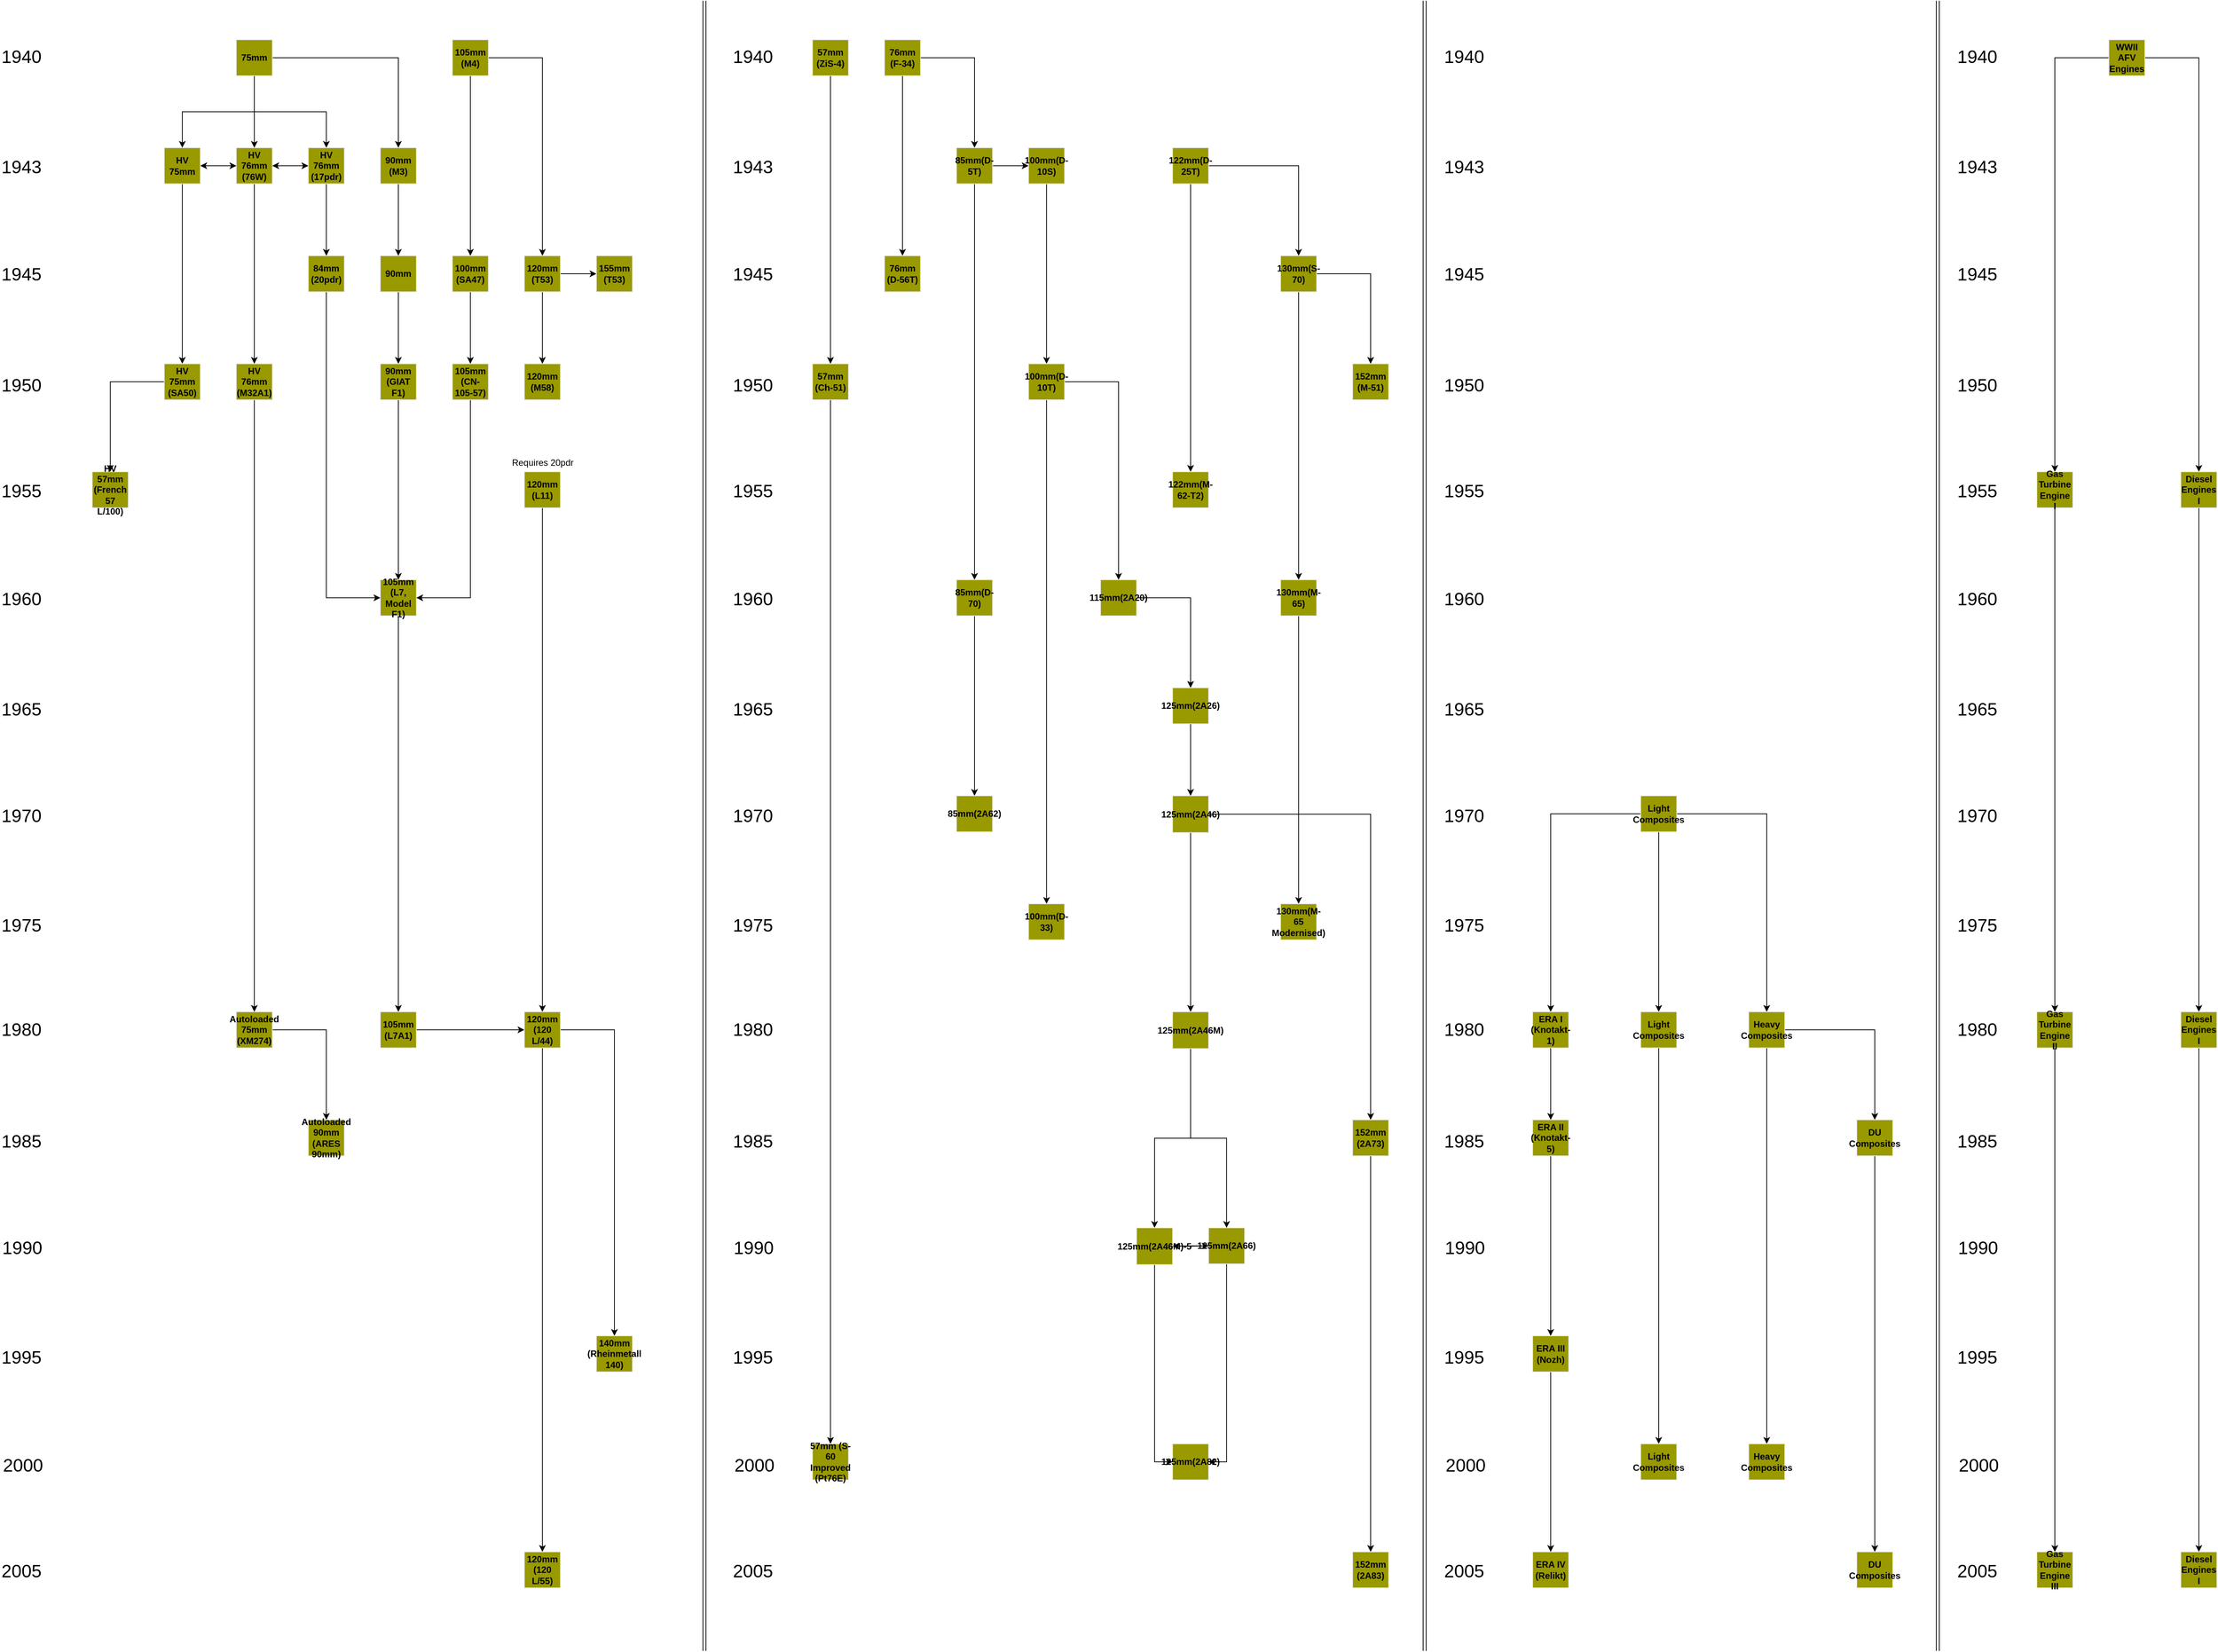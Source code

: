 <mxfile version="14.9.6" type="device" pages="3"><diagram id="KA7pFxh34D8zz18cfFlS" name="Polarace Plan"><mxGraphModel dx="1936" dy="-134" grid="1" gridSize="12" guides="1" tooltips="1" connect="1" arrows="1" fold="1" page="1" pageScale="1" pageWidth="850" pageHeight="1100" math="0" shadow="0"><root><mxCell id="0"/><mxCell id="1" parent="0"/><mxCell id="j4fJEsyzrDX_cCET4x3J-1" value="&lt;font style=&quot;font-size: 24px&quot;&gt;2005&lt;/font&gt;" style="text;html=1;resizable=0;points=[];autosize=1;align=left;verticalAlign=top;spacingTop=-4;" parent="1" vertex="1"><mxGeometry x="-795" y="3177" width="70" height="20" as="geometry"/></mxCell><mxCell id="j4fJEsyzrDX_cCET4x3J-2" value="&lt;font style=&quot;font-size: 24px&quot;&gt;2000&lt;/font&gt;" style="text;html=1;resizable=0;points=[];autosize=1;align=left;verticalAlign=top;spacingTop=-4;" parent="1" vertex="1"><mxGeometry x="-793" y="3036" width="70" height="20" as="geometry"/></mxCell><mxCell id="j4fJEsyzrDX_cCET4x3J-3" value="&lt;font style=&quot;font-size: 24px&quot;&gt;1995&lt;/font&gt;" style="text;html=1;resizable=0;points=[];autosize=1;align=left;verticalAlign=top;spacingTop=-4;" parent="1" vertex="1"><mxGeometry x="-795" y="2892" width="70" height="20" as="geometry"/></mxCell><mxCell id="j4fJEsyzrDX_cCET4x3J-4" value="&lt;font style=&quot;font-size: 24px&quot;&gt;1990&lt;/font&gt;" style="text;html=1;resizable=0;points=[];autosize=1;align=left;verticalAlign=top;spacingTop=-4;" parent="1" vertex="1"><mxGeometry x="-794" y="2746" width="70" height="20" as="geometry"/></mxCell><mxCell id="j4fJEsyzrDX_cCET4x3J-5" value="&lt;font style=&quot;font-size: 24px&quot;&gt;1985&lt;/font&gt;" style="text;html=1;resizable=0;points=[];autosize=1;align=left;verticalAlign=top;spacingTop=-4;" parent="1" vertex="1"><mxGeometry x="-795" y="2604" width="70" height="20" as="geometry"/></mxCell><mxCell id="j4fJEsyzrDX_cCET4x3J-6" value="&lt;font style=&quot;font-size: 24px&quot;&gt;1980&lt;/font&gt;" style="text;html=1;resizable=0;points=[];autosize=1;align=left;verticalAlign=top;spacingTop=-4;" parent="1" vertex="1"><mxGeometry x="-795" y="2454.83" width="70" height="20" as="geometry"/></mxCell><mxCell id="j4fJEsyzrDX_cCET4x3J-7" value="&lt;font style=&quot;font-size: 24px&quot;&gt;1975&lt;/font&gt;" style="text;html=1;resizable=0;points=[];autosize=1;align=left;verticalAlign=top;spacingTop=-4;" parent="1" vertex="1"><mxGeometry x="-795" y="2316" width="70" height="20" as="geometry"/></mxCell><mxCell id="j4fJEsyzrDX_cCET4x3J-8" value="&lt;font style=&quot;font-size: 24px&quot;&gt;1970&lt;/font&gt;" style="text;html=1;resizable=0;points=[];autosize=1;align=left;verticalAlign=top;spacingTop=-4;" parent="1" vertex="1"><mxGeometry x="-795" y="2169.83" width="70" height="20" as="geometry"/></mxCell><mxCell id="j4fJEsyzrDX_cCET4x3J-9" value="&lt;font style=&quot;font-size: 24px&quot;&gt;1965&lt;/font&gt;" style="text;html=1;resizable=0;points=[];autosize=1;align=left;verticalAlign=top;spacingTop=-4;" parent="1" vertex="1"><mxGeometry x="-795" y="2028" width="70" height="20" as="geometry"/></mxCell><mxCell id="j4fJEsyzrDX_cCET4x3J-10" value="&lt;font style=&quot;font-size: 24px&quot;&gt;1960&lt;/font&gt;" style="text;html=1;resizable=0;points=[];autosize=1;align=left;verticalAlign=top;spacingTop=-4;" parent="1" vertex="1"><mxGeometry x="-795" y="1880.83" width="70" height="20" as="geometry"/></mxCell><mxCell id="j4fJEsyzrDX_cCET4x3J-11" value="&lt;font style=&quot;font-size: 24px&quot;&gt;1955&lt;/font&gt;" style="text;html=1;resizable=0;points=[];autosize=1;align=left;verticalAlign=top;spacingTop=-4;" parent="1" vertex="1"><mxGeometry x="-795" y="1737" width="70" height="20" as="geometry"/></mxCell><mxCell id="j4fJEsyzrDX_cCET4x3J-12" value="&lt;font style=&quot;font-size: 24px&quot;&gt;1950&lt;/font&gt;" style="text;html=1;resizable=0;points=[];autosize=1;align=left;verticalAlign=top;spacingTop=-4;" parent="1" vertex="1"><mxGeometry x="-795" y="1596" width="72" height="24" as="geometry"/></mxCell><mxCell id="j4fJEsyzrDX_cCET4x3J-13" value="&lt;font style=&quot;font-size: 24px&quot;&gt;1945&lt;/font&gt;" style="text;html=1;resizable=0;points=[];autosize=1;align=left;verticalAlign=top;spacingTop=-4;" parent="1" vertex="1"><mxGeometry x="-795" y="1447.83" width="70" height="20" as="geometry"/></mxCell><mxCell id="j4fJEsyzrDX_cCET4x3J-14" value="&lt;font style=&quot;font-size: 24px&quot;&gt;1940&lt;/font&gt;" style="text;html=1;resizable=0;points=[];autosize=1;align=left;verticalAlign=top;spacingTop=-4;" parent="1" vertex="1"><mxGeometry x="-795" y="1158" width="70" height="20" as="geometry"/></mxCell><mxCell id="ziFH7WSOUdLxmKB4e8Fl-6" style="edgeStyle=orthogonalEdgeStyle;rounded=0;orthogonalLoop=1;jettySize=auto;html=1;" parent="1" source="j4fJEsyzrDX_cCET4x3J-15" target="ziFH7WSOUdLxmKB4e8Fl-4" edge="1"><mxGeometry relative="1" as="geometry"/></mxCell><mxCell id="ad5jzle-Fv7GlAQbLx8C-33" value="" style="edgeStyle=orthogonalEdgeStyle;rounded=0;orthogonalLoop=1;jettySize=auto;html=1;" parent="1" source="j4fJEsyzrDX_cCET4x3J-15" target="ad5jzle-Fv7GlAQbLx8C-32" edge="1"><mxGeometry relative="1" as="geometry"/></mxCell><mxCell id="ad5jzle-Fv7GlAQbLx8C-36" style="edgeStyle=orthogonalEdgeStyle;rounded=0;orthogonalLoop=1;jettySize=auto;html=1;" parent="1" source="j4fJEsyzrDX_cCET4x3J-15" target="jImwg_YCngAlOCiDX7sT-15" edge="1"><mxGeometry relative="1" as="geometry"/></mxCell><mxCell id="j4fJEsyzrDX_cCET4x3J-15" value="HV 76mm&lt;br&gt;(76W)" style="rounded=0;whiteSpace=wrap;html=1;strokeColor=#E6E6E6;fillColor=#999900;arcSize=6;fontStyle=1" parent="1" vertex="1"><mxGeometry x="-480" y="1296" width="48" height="48" as="geometry"/></mxCell><mxCell id="jImwg_YCngAlOCiDX7sT-1" value="&lt;font style=&quot;font-size: 24px&quot;&gt;1943&lt;br&gt;&lt;/font&gt;" style="text;html=1;resizable=0;points=[];autosize=1;align=left;verticalAlign=top;spacingTop=-4;" parent="1" vertex="1"><mxGeometry x="-795" y="1305" width="70" height="20" as="geometry"/></mxCell><mxCell id="jImwg_YCngAlOCiDX7sT-24" style="edgeStyle=orthogonalEdgeStyle;rounded=0;orthogonalLoop=1;jettySize=auto;html=1;" parent="1" source="jImwg_YCngAlOCiDX7sT-15" target="jImwg_YCngAlOCiDX7sT-16" edge="1"><mxGeometry relative="1" as="geometry"/></mxCell><mxCell id="ad5jzle-Fv7GlAQbLx8C-37" style="edgeStyle=orthogonalEdgeStyle;rounded=0;orthogonalLoop=1;jettySize=auto;html=1;" parent="1" source="jImwg_YCngAlOCiDX7sT-15" target="j4fJEsyzrDX_cCET4x3J-15" edge="1"><mxGeometry relative="1" as="geometry"/></mxCell><mxCell id="jImwg_YCngAlOCiDX7sT-15" value="HV 75mm" style="rounded=0;whiteSpace=wrap;html=1;strokeColor=#E6E6E6;fillColor=#999900;arcSize=6;fontStyle=1" parent="1" vertex="1"><mxGeometry x="-576" y="1296" width="48" height="48" as="geometry"/></mxCell><mxCell id="ziFH7WSOUdLxmKB4e8Fl-13" style="edgeStyle=orthogonalEdgeStyle;rounded=0;orthogonalLoop=1;jettySize=auto;html=1;" parent="1" source="jImwg_YCngAlOCiDX7sT-16" target="jImwg_YCngAlOCiDX7sT-25" edge="1"><mxGeometry relative="1" as="geometry"/></mxCell><mxCell id="jImwg_YCngAlOCiDX7sT-16" value="HV 75mm&lt;br&gt;(SA50)" style="rounded=0;whiteSpace=wrap;html=1;strokeColor=#E6E6E6;fillColor=#999900;arcSize=6;fontStyle=1" parent="1" vertex="1"><mxGeometry x="-576" y="1584" width="48" height="48" as="geometry"/></mxCell><mxCell id="jImwg_YCngAlOCiDX7sT-25" value="HV 57mm&lt;br&gt;(French 57 L/100)" style="rounded=0;whiteSpace=wrap;html=1;strokeColor=#E6E6E6;fillColor=#999900;arcSize=6;fontStyle=1" parent="1" vertex="1"><mxGeometry x="-672" y="1728" width="48" height="48" as="geometry"/></mxCell><mxCell id="ad5jzle-Fv7GlAQbLx8C-42" value="" style="edgeStyle=orthogonalEdgeStyle;rounded=0;orthogonalLoop=1;jettySize=auto;html=1;" parent="1" source="jImwg_YCngAlOCiDX7sT-26" target="ad5jzle-Fv7GlAQbLx8C-41" edge="1"><mxGeometry relative="1" as="geometry"/></mxCell><mxCell id="jImwg_YCngAlOCiDX7sT-26" value="90mm" style="rounded=0;whiteSpace=wrap;html=1;strokeColor=#E6E6E6;fillColor=#999900;arcSize=6;fontStyle=1" parent="1" vertex="1"><mxGeometry x="-288" y="1440" width="48" height="48" as="geometry"/></mxCell><mxCell id="ad5jzle-Fv7GlAQbLx8C-31" style="edgeStyle=orthogonalEdgeStyle;rounded=0;orthogonalLoop=1;jettySize=auto;html=1;" parent="1" source="jImwg_YCngAlOCiDX7sT-29" target="ad5jzle-Fv7GlAQbLx8C-1" edge="1"><mxGeometry relative="1" as="geometry"/></mxCell><mxCell id="jImwg_YCngAlOCiDX7sT-29" value="105mm&lt;br&gt;(L7, Model F1)" style="rounded=0;whiteSpace=wrap;html=1;strokeColor=#E6E6E6;fillColor=#999900;arcSize=6;fontStyle=1" parent="1" vertex="1"><mxGeometry x="-288" y="1872" width="48" height="48" as="geometry"/></mxCell><mxCell id="jImwg_YCngAlOCiDX7sT-32" value="120mm (M58)" style="rounded=0;whiteSpace=wrap;html=1;strokeColor=#E6E6E6;fillColor=#999900;arcSize=6;fontStyle=1" parent="1" vertex="1"><mxGeometry x="-96" y="1584" width="48" height="48" as="geometry"/></mxCell><mxCell id="ad5jzle-Fv7GlAQbLx8C-30" style="edgeStyle=orthogonalEdgeStyle;rounded=0;orthogonalLoop=1;jettySize=auto;html=1;entryX=1;entryY=0.5;entryDx=0;entryDy=0;exitX=0.5;exitY=1;exitDx=0;exitDy=0;" parent="1" source="jImwg_YCngAlOCiDX7sT-34" target="jImwg_YCngAlOCiDX7sT-29" edge="1"><mxGeometry relative="1" as="geometry"/></mxCell><mxCell id="jImwg_YCngAlOCiDX7sT-34" value="105mm&lt;br&gt;(CN-105-57)" style="rounded=0;whiteSpace=wrap;html=1;strokeColor=#E6E6E6;fillColor=#999900;arcSize=6;fontStyle=1" parent="1" vertex="1"><mxGeometry x="-192" y="1584" width="48" height="48" as="geometry"/></mxCell><mxCell id="jImwg_YCngAlOCiDX7sT-44" style="edgeStyle=orthogonalEdgeStyle;rounded=0;orthogonalLoop=1;jettySize=auto;html=1;" parent="1" source="jImwg_YCngAlOCiDX7sT-41" target="j4fJEsyzrDX_cCET4x3J-15" edge="1"><mxGeometry relative="1" as="geometry"/></mxCell><mxCell id="jImwg_YCngAlOCiDX7sT-58" style="edgeStyle=orthogonalEdgeStyle;rounded=0;orthogonalLoop=1;jettySize=auto;html=1;" parent="1" source="jImwg_YCngAlOCiDX7sT-41" target="jImwg_YCngAlOCiDX7sT-54" edge="1"><mxGeometry relative="1" as="geometry"/></mxCell><mxCell id="ad5jzle-Fv7GlAQbLx8C-8" style="edgeStyle=orthogonalEdgeStyle;rounded=0;orthogonalLoop=1;jettySize=auto;html=1;exitX=0.5;exitY=1;exitDx=0;exitDy=0;" parent="1" source="jImwg_YCngAlOCiDX7sT-41" target="ziFH7WSOUdLxmKB4e8Fl-4" edge="1"><mxGeometry relative="1" as="geometry"/></mxCell><mxCell id="ad5jzle-Fv7GlAQbLx8C-9" style="edgeStyle=orthogonalEdgeStyle;rounded=0;orthogonalLoop=1;jettySize=auto;html=1;entryX=0.5;entryY=0;entryDx=0;entryDy=0;exitX=0.5;exitY=1;exitDx=0;exitDy=0;" parent="1" source="jImwg_YCngAlOCiDX7sT-41" target="jImwg_YCngAlOCiDX7sT-15" edge="1"><mxGeometry relative="1" as="geometry"/></mxCell><mxCell id="jImwg_YCngAlOCiDX7sT-41" value="75mm" style="rounded=0;whiteSpace=wrap;html=1;strokeColor=#E6E6E6;fillColor=#999900;arcSize=6;fontStyle=1" parent="1" vertex="1"><mxGeometry x="-480" y="1152" width="48" height="48" as="geometry"/></mxCell><mxCell id="ad5jzle-Fv7GlAQbLx8C-29" style="edgeStyle=orthogonalEdgeStyle;rounded=0;orthogonalLoop=1;jettySize=auto;html=1;entryX=0;entryY=0.5;entryDx=0;entryDy=0;exitX=0.5;exitY=1;exitDx=0;exitDy=0;" parent="1" source="jImwg_YCngAlOCiDX7sT-45" target="jImwg_YCngAlOCiDX7sT-29" edge="1"><mxGeometry relative="1" as="geometry"/></mxCell><mxCell id="jImwg_YCngAlOCiDX7sT-45" value="84mm (20pdr)" style="rounded=0;whiteSpace=wrap;html=1;strokeColor=#E6E6E6;fillColor=#999900;arcSize=6;fontStyle=1" parent="1" vertex="1"><mxGeometry x="-384" y="1440" width="48" height="48" as="geometry"/></mxCell><mxCell id="jImwg_YCngAlOCiDX7sT-51" style="edgeStyle=orthogonalEdgeStyle;rounded=0;orthogonalLoop=1;jettySize=auto;html=1;" parent="1" source="jImwg_YCngAlOCiDX7sT-49" target="jImwg_YCngAlOCiDX7sT-32" edge="1"><mxGeometry relative="1" as="geometry"/></mxCell><mxCell id="TdfZdRnOE7u3O91xn6Ua-33" style="edgeStyle=orthogonalEdgeStyle;rounded=0;orthogonalLoop=1;jettySize=auto;html=1;" parent="1" source="jImwg_YCngAlOCiDX7sT-49" target="jImwg_YCngAlOCiDX7sT-52" edge="1"><mxGeometry relative="1" as="geometry"/></mxCell><mxCell id="jImwg_YCngAlOCiDX7sT-49" value="120mm&lt;br&gt;(T53)" style="rounded=0;whiteSpace=wrap;html=1;strokeColor=#E6E6E6;fillColor=#999900;arcSize=6;fontStyle=1" parent="1" vertex="1"><mxGeometry x="-96" y="1440" width="48" height="48" as="geometry"/></mxCell><mxCell id="jImwg_YCngAlOCiDX7sT-52" value="155mm&lt;br&gt;(T53)" style="rounded=0;whiteSpace=wrap;html=1;strokeColor=#E6E6E6;fillColor=#999900;arcSize=6;fontStyle=1" parent="1" vertex="1"><mxGeometry y="1440" width="48" height="48" as="geometry"/></mxCell><mxCell id="jImwg_YCngAlOCiDX7sT-57" style="edgeStyle=orthogonalEdgeStyle;rounded=0;orthogonalLoop=1;jettySize=auto;html=1;" parent="1" source="jImwg_YCngAlOCiDX7sT-54" target="jImwg_YCngAlOCiDX7sT-26" edge="1"><mxGeometry relative="1" as="geometry"/></mxCell><mxCell id="jImwg_YCngAlOCiDX7sT-54" value="90mm (M3)" style="rounded=0;whiteSpace=wrap;html=1;strokeColor=#E6E6E6;fillColor=#999900;arcSize=6;fontStyle=1" parent="1" vertex="1"><mxGeometry x="-288" y="1296" width="48" height="48" as="geometry"/></mxCell><mxCell id="ad5jzle-Fv7GlAQbLx8C-28" style="edgeStyle=orthogonalEdgeStyle;rounded=0;orthogonalLoop=1;jettySize=auto;html=1;" parent="1" source="jImwg_YCngAlOCiDX7sT-59" target="ad5jzle-Fv7GlAQbLx8C-26" edge="1"><mxGeometry relative="1" as="geometry"/></mxCell><mxCell id="TdfZdRnOE7u3O91xn6Ua-32" style="edgeStyle=orthogonalEdgeStyle;rounded=0;orthogonalLoop=1;jettySize=auto;html=1;" parent="1" source="jImwg_YCngAlOCiDX7sT-59" target="jImwg_YCngAlOCiDX7sT-49" edge="1"><mxGeometry relative="1" as="geometry"/></mxCell><mxCell id="jImwg_YCngAlOCiDX7sT-59" value="105mm (M4)" style="rounded=0;whiteSpace=wrap;html=1;strokeColor=#E6E6E6;fillColor=#999900;arcSize=6;fontStyle=1" parent="1" vertex="1"><mxGeometry x="-192" y="1152" width="48" height="48" as="geometry"/></mxCell><mxCell id="ad5jzle-Fv7GlAQbLx8C-40" style="edgeStyle=orthogonalEdgeStyle;rounded=0;orthogonalLoop=1;jettySize=auto;html=1;" parent="1" source="jImwg_YCngAlOCiDX7sT-64" target="jImwg_YCngAlOCiDX7sT-66" edge="1"><mxGeometry relative="1" as="geometry"/></mxCell><mxCell id="jImwg_YCngAlOCiDX7sT-64" value="Autoloaded 75mm&lt;br&gt;(XM274)" style="rounded=0;whiteSpace=wrap;html=1;strokeColor=#E6E6E6;fillColor=#999900;arcSize=6;fontStyle=1" parent="1" vertex="1"><mxGeometry x="-480" y="2448" width="48" height="48" as="geometry"/></mxCell><mxCell id="jImwg_YCngAlOCiDX7sT-66" value="Autoloaded 90mm&lt;br&gt;(ARES 90mm)" style="rounded=0;whiteSpace=wrap;html=1;strokeColor=#E6E6E6;fillColor=#999900;arcSize=6;fontStyle=1" parent="1" vertex="1"><mxGeometry x="-384" y="2592" width="48" height="48" as="geometry"/></mxCell><mxCell id="ziFH7WSOUdLxmKB4e8Fl-7" style="edgeStyle=orthogonalEdgeStyle;rounded=0;orthogonalLoop=1;jettySize=auto;html=1;" parent="1" source="ziFH7WSOUdLxmKB4e8Fl-4" target="j4fJEsyzrDX_cCET4x3J-15" edge="1"><mxGeometry relative="1" as="geometry"/></mxCell><mxCell id="ziFH7WSOUdLxmKB4e8Fl-8" style="edgeStyle=orthogonalEdgeStyle;rounded=0;orthogonalLoop=1;jettySize=auto;html=1;" parent="1" source="ziFH7WSOUdLxmKB4e8Fl-4" target="jImwg_YCngAlOCiDX7sT-45" edge="1"><mxGeometry relative="1" as="geometry"/></mxCell><mxCell id="ziFH7WSOUdLxmKB4e8Fl-4" value="HV 76mm&lt;br&gt;(17pdr)" style="rounded=0;whiteSpace=wrap;html=1;strokeColor=#E6E6E6;fillColor=#999900;arcSize=6;fontStyle=1" parent="1" vertex="1"><mxGeometry x="-384" y="1296" width="48" height="48" as="geometry"/></mxCell><mxCell id="ad5jzle-Fv7GlAQbLx8C-51" style="edgeStyle=orthogonalEdgeStyle;rounded=0;orthogonalLoop=1;jettySize=auto;html=1;" parent="1" source="ad5jzle-Fv7GlAQbLx8C-1" target="ad5jzle-Fv7GlAQbLx8C-47" edge="1"><mxGeometry relative="1" as="geometry"/></mxCell><mxCell id="ad5jzle-Fv7GlAQbLx8C-1" value="105mm&lt;br&gt;(L7A1)" style="rounded=0;whiteSpace=wrap;html=1;strokeColor=#E6E6E6;fillColor=#999900;arcSize=6;fontStyle=1" parent="1" vertex="1"><mxGeometry x="-288" y="2448" width="48" height="48" as="geometry"/></mxCell><mxCell id="ad5jzle-Fv7GlAQbLx8C-27" style="edgeStyle=orthogonalEdgeStyle;rounded=0;orthogonalLoop=1;jettySize=auto;html=1;" parent="1" source="ad5jzle-Fv7GlAQbLx8C-26" target="jImwg_YCngAlOCiDX7sT-34" edge="1"><mxGeometry relative="1" as="geometry"/></mxCell><mxCell id="ad5jzle-Fv7GlAQbLx8C-26" value="100mm (SA47)" style="rounded=0;whiteSpace=wrap;html=1;strokeColor=#E6E6E6;fillColor=#999900;arcSize=6;fontStyle=1" parent="1" vertex="1"><mxGeometry x="-192" y="1440" width="48" height="48" as="geometry"/></mxCell><mxCell id="ad5jzle-Fv7GlAQbLx8C-38" style="edgeStyle=orthogonalEdgeStyle;rounded=0;orthogonalLoop=1;jettySize=auto;html=1;" parent="1" source="ad5jzle-Fv7GlAQbLx8C-32" target="jImwg_YCngAlOCiDX7sT-64" edge="1"><mxGeometry relative="1" as="geometry"/></mxCell><mxCell id="ad5jzle-Fv7GlAQbLx8C-32" value="HV 76mm&lt;br&gt;(M32A1)" style="rounded=0;whiteSpace=wrap;html=1;strokeColor=#E6E6E6;fillColor=#999900;arcSize=6;fontStyle=1" parent="1" vertex="1"><mxGeometry x="-480" y="1584" width="48" height="48" as="geometry"/></mxCell><mxCell id="ad5jzle-Fv7GlAQbLx8C-43" style="edgeStyle=orthogonalEdgeStyle;rounded=0;orthogonalLoop=1;jettySize=auto;html=1;" parent="1" source="ad5jzle-Fv7GlAQbLx8C-41" target="jImwg_YCngAlOCiDX7sT-29" edge="1"><mxGeometry relative="1" as="geometry"/></mxCell><mxCell id="ad5jzle-Fv7GlAQbLx8C-41" value="90mm (GIAT F1)" style="rounded=0;whiteSpace=wrap;html=1;strokeColor=#E6E6E6;fillColor=#999900;arcSize=6;fontStyle=1" parent="1" vertex="1"><mxGeometry x="-288" y="1584" width="48" height="48" as="geometry"/></mxCell><mxCell id="ad5jzle-Fv7GlAQbLx8C-48" value="" style="edgeStyle=orthogonalEdgeStyle;rounded=0;orthogonalLoop=1;jettySize=auto;html=1;" parent="1" source="ad5jzle-Fv7GlAQbLx8C-45" target="ad5jzle-Fv7GlAQbLx8C-47" edge="1"><mxGeometry relative="1" as="geometry"/></mxCell><mxCell id="ad5jzle-Fv7GlAQbLx8C-45" value="120mm (L11)" style="rounded=0;whiteSpace=wrap;html=1;strokeColor=#E6E6E6;fillColor=#999900;arcSize=6;fontStyle=1" parent="1" vertex="1"><mxGeometry x="-96" y="1728" width="48" height="48" as="geometry"/></mxCell><mxCell id="ad5jzle-Fv7GlAQbLx8C-50" value="" style="edgeStyle=orthogonalEdgeStyle;rounded=0;orthogonalLoop=1;jettySize=auto;html=1;" parent="1" source="ad5jzle-Fv7GlAQbLx8C-47" target="ad5jzle-Fv7GlAQbLx8C-49" edge="1"><mxGeometry relative="1" as="geometry"/></mxCell><mxCell id="TdfZdRnOE7u3O91xn6Ua-65" value="" style="edgeStyle=orthogonalEdgeStyle;rounded=0;orthogonalLoop=1;jettySize=auto;html=1;" parent="1" source="ad5jzle-Fv7GlAQbLx8C-47" target="TdfZdRnOE7u3O91xn6Ua-64" edge="1"><mxGeometry relative="1" as="geometry"/></mxCell><mxCell id="ad5jzle-Fv7GlAQbLx8C-47" value="120mm (120 L/44)" style="rounded=0;whiteSpace=wrap;html=1;strokeColor=#E6E6E6;fillColor=#999900;arcSize=6;fontStyle=1" parent="1" vertex="1"><mxGeometry x="-96" y="2448" width="48" height="48" as="geometry"/></mxCell><mxCell id="ad5jzle-Fv7GlAQbLx8C-49" value="120mm (120 L/55)" style="rounded=0;whiteSpace=wrap;html=1;strokeColor=#E6E6E6;fillColor=#999900;arcSize=6;fontStyle=1" parent="1" vertex="1"><mxGeometry x="-96" y="3168" width="48" height="48" as="geometry"/></mxCell><mxCell id="ad5jzle-Fv7GlAQbLx8C-54" value="Requires 20pdr" style="text;html=1;align=center;verticalAlign=middle;resizable=0;points=[];autosize=1;" parent="1" vertex="1"><mxGeometry x="-120" y="1704" width="96" height="24" as="geometry"/></mxCell><mxCell id="TdfZdRnOE7u3O91xn6Ua-4" value="" style="edgeStyle=orthogonalEdgeStyle;rounded=0;orthogonalLoop=1;jettySize=auto;html=1;" parent="1" source="TdfZdRnOE7u3O91xn6Ua-1" target="TdfZdRnOE7u3O91xn6Ua-3" edge="1"><mxGeometry relative="1" as="geometry"/></mxCell><mxCell id="TdfZdRnOE7u3O91xn6Ua-6" value="" style="edgeStyle=orthogonalEdgeStyle;rounded=0;orthogonalLoop=1;jettySize=auto;html=1;" parent="1" source="TdfZdRnOE7u3O91xn6Ua-1" target="TdfZdRnOE7u3O91xn6Ua-5" edge="1"><mxGeometry relative="1" as="geometry"/></mxCell><mxCell id="TdfZdRnOE7u3O91xn6Ua-1" value="76mm (F-34)" style="rounded=0;whiteSpace=wrap;html=1;strokeColor=#E6E6E6;fillColor=#999900;arcSize=6;fontStyle=1" parent="1" vertex="1"><mxGeometry x="384" y="1152" width="48" height="48" as="geometry"/></mxCell><mxCell id="TdfZdRnOE7u3O91xn6Ua-2" value="" style="shape=link;html=1;" parent="1" edge="1"><mxGeometry width="100" relative="1" as="geometry"><mxPoint x="144" y="1100" as="sourcePoint"/><mxPoint x="144" y="3300" as="targetPoint"/></mxGeometry></mxCell><mxCell id="TdfZdRnOE7u3O91xn6Ua-8" value="" style="edgeStyle=orthogonalEdgeStyle;rounded=0;orthogonalLoop=1;jettySize=auto;html=1;" parent="1" source="TdfZdRnOE7u3O91xn6Ua-3" target="TdfZdRnOE7u3O91xn6Ua-7" edge="1"><mxGeometry relative="1" as="geometry"/></mxCell><mxCell id="TdfZdRnOE7u3O91xn6Ua-11" value="" style="edgeStyle=orthogonalEdgeStyle;rounded=0;orthogonalLoop=1;jettySize=auto;html=1;" parent="1" source="TdfZdRnOE7u3O91xn6Ua-3" target="TdfZdRnOE7u3O91xn6Ua-10" edge="1"><mxGeometry relative="1" as="geometry"/></mxCell><mxCell id="TdfZdRnOE7u3O91xn6Ua-3" value="85mm(D-5T)" style="rounded=0;whiteSpace=wrap;html=1;strokeColor=#E6E6E6;fillColor=#999900;arcSize=6;fontStyle=1" parent="1" vertex="1"><mxGeometry x="480" y="1296" width="48" height="48" as="geometry"/></mxCell><mxCell id="TdfZdRnOE7u3O91xn6Ua-5" value="76mm (D-56T)" style="rounded=0;whiteSpace=wrap;html=1;strokeColor=#E6E6E6;fillColor=#999900;arcSize=6;fontStyle=1" parent="1" vertex="1"><mxGeometry x="384" y="1440" width="48" height="48" as="geometry"/></mxCell><mxCell id="TdfZdRnOE7u3O91xn6Ua-68" value="" style="edgeStyle=orthogonalEdgeStyle;rounded=0;orthogonalLoop=1;jettySize=auto;html=1;" parent="1" source="TdfZdRnOE7u3O91xn6Ua-7" target="TdfZdRnOE7u3O91xn6Ua-67" edge="1"><mxGeometry relative="1" as="geometry"/></mxCell><mxCell id="TdfZdRnOE7u3O91xn6Ua-7" value="85mm(D-70)" style="rounded=0;whiteSpace=wrap;html=1;strokeColor=#E6E6E6;fillColor=#999900;arcSize=6;fontStyle=1" parent="1" vertex="1"><mxGeometry x="480" y="1872" width="48" height="48" as="geometry"/></mxCell><mxCell id="TdfZdRnOE7u3O91xn6Ua-30" style="edgeStyle=orthogonalEdgeStyle;rounded=0;orthogonalLoop=1;jettySize=auto;html=1;" parent="1" source="TdfZdRnOE7u3O91xn6Ua-9" target="TdfZdRnOE7u3O91xn6Ua-29" edge="1"><mxGeometry relative="1" as="geometry"/></mxCell><mxCell id="TdfZdRnOE7u3O91xn6Ua-9" value="57mm (ZiS-4)" style="rounded=0;whiteSpace=wrap;html=1;strokeColor=#E6E6E6;fillColor=#999900;arcSize=6;fontStyle=1" parent="1" vertex="1"><mxGeometry x="288" y="1152" width="48" height="48" as="geometry"/></mxCell><mxCell id="TdfZdRnOE7u3O91xn6Ua-28" value="" style="edgeStyle=orthogonalEdgeStyle;rounded=0;orthogonalLoop=1;jettySize=auto;html=1;" parent="1" source="TdfZdRnOE7u3O91xn6Ua-10" target="TdfZdRnOE7u3O91xn6Ua-27" edge="1"><mxGeometry relative="1" as="geometry"/></mxCell><mxCell id="TdfZdRnOE7u3O91xn6Ua-10" value="100mm(D-10S)" style="rounded=0;whiteSpace=wrap;html=1;strokeColor=#E6E6E6;fillColor=#999900;arcSize=6;fontStyle=1" parent="1" vertex="1"><mxGeometry x="576" y="1296" width="48" height="48" as="geometry"/></mxCell><mxCell id="TdfZdRnOE7u3O91xn6Ua-12" value="&lt;font style=&quot;font-size: 24px&quot;&gt;2005&lt;/font&gt;" style="text;html=1;resizable=0;points=[];autosize=1;align=left;verticalAlign=top;spacingTop=-4;" parent="1" vertex="1"><mxGeometry x="180" y="3177" width="70" height="20" as="geometry"/></mxCell><mxCell id="TdfZdRnOE7u3O91xn6Ua-13" value="&lt;font style=&quot;font-size: 24px&quot;&gt;2000&lt;/font&gt;" style="text;html=1;resizable=0;points=[];autosize=1;align=left;verticalAlign=top;spacingTop=-4;" parent="1" vertex="1"><mxGeometry x="182" y="3036" width="70" height="20" as="geometry"/></mxCell><mxCell id="TdfZdRnOE7u3O91xn6Ua-14" value="&lt;font style=&quot;font-size: 24px&quot;&gt;1995&lt;/font&gt;" style="text;html=1;resizable=0;points=[];autosize=1;align=left;verticalAlign=top;spacingTop=-4;" parent="1" vertex="1"><mxGeometry x="180" y="2892" width="70" height="20" as="geometry"/></mxCell><mxCell id="TdfZdRnOE7u3O91xn6Ua-15" value="&lt;font style=&quot;font-size: 24px&quot;&gt;1990&lt;/font&gt;" style="text;html=1;resizable=0;points=[];autosize=1;align=left;verticalAlign=top;spacingTop=-4;" parent="1" vertex="1"><mxGeometry x="181" y="2746" width="70" height="20" as="geometry"/></mxCell><mxCell id="TdfZdRnOE7u3O91xn6Ua-16" value="&lt;font style=&quot;font-size: 24px&quot;&gt;1985&lt;/font&gt;" style="text;html=1;resizable=0;points=[];autosize=1;align=left;verticalAlign=top;spacingTop=-4;" parent="1" vertex="1"><mxGeometry x="180" y="2604" width="70" height="20" as="geometry"/></mxCell><mxCell id="TdfZdRnOE7u3O91xn6Ua-17" value="&lt;font style=&quot;font-size: 24px&quot;&gt;1980&lt;/font&gt;" style="text;html=1;resizable=0;points=[];autosize=1;align=left;verticalAlign=top;spacingTop=-4;" parent="1" vertex="1"><mxGeometry x="180" y="2454.83" width="70" height="20" as="geometry"/></mxCell><mxCell id="TdfZdRnOE7u3O91xn6Ua-18" value="&lt;font style=&quot;font-size: 24px&quot;&gt;1975&lt;/font&gt;" style="text;html=1;resizable=0;points=[];autosize=1;align=left;verticalAlign=top;spacingTop=-4;" parent="1" vertex="1"><mxGeometry x="180" y="2316" width="70" height="20" as="geometry"/></mxCell><mxCell id="TdfZdRnOE7u3O91xn6Ua-19" value="&lt;font style=&quot;font-size: 24px&quot;&gt;1970&lt;/font&gt;" style="text;html=1;resizable=0;points=[];autosize=1;align=left;verticalAlign=top;spacingTop=-4;" parent="1" vertex="1"><mxGeometry x="180" y="2169.83" width="70" height="20" as="geometry"/></mxCell><mxCell id="TdfZdRnOE7u3O91xn6Ua-20" value="&lt;font style=&quot;font-size: 24px&quot;&gt;1965&lt;/font&gt;" style="text;html=1;resizable=0;points=[];autosize=1;align=left;verticalAlign=top;spacingTop=-4;" parent="1" vertex="1"><mxGeometry x="180" y="2028" width="70" height="20" as="geometry"/></mxCell><mxCell id="TdfZdRnOE7u3O91xn6Ua-21" value="&lt;font style=&quot;font-size: 24px&quot;&gt;1960&lt;/font&gt;" style="text;html=1;resizable=0;points=[];autosize=1;align=left;verticalAlign=top;spacingTop=-4;" parent="1" vertex="1"><mxGeometry x="180" y="1880.83" width="70" height="20" as="geometry"/></mxCell><mxCell id="TdfZdRnOE7u3O91xn6Ua-22" value="&lt;font style=&quot;font-size: 24px&quot;&gt;1955&lt;/font&gt;" style="text;html=1;resizable=0;points=[];autosize=1;align=left;verticalAlign=top;spacingTop=-4;" parent="1" vertex="1"><mxGeometry x="180" y="1737" width="70" height="20" as="geometry"/></mxCell><mxCell id="TdfZdRnOE7u3O91xn6Ua-23" value="&lt;font style=&quot;font-size: 24px&quot;&gt;1950&lt;/font&gt;" style="text;html=1;resizable=0;points=[];autosize=1;align=left;verticalAlign=top;spacingTop=-4;" parent="1" vertex="1"><mxGeometry x="180" y="1596" width="72" height="24" as="geometry"/></mxCell><mxCell id="TdfZdRnOE7u3O91xn6Ua-24" value="&lt;font style=&quot;font-size: 24px&quot;&gt;1945&lt;/font&gt;" style="text;html=1;resizable=0;points=[];autosize=1;align=left;verticalAlign=top;spacingTop=-4;" parent="1" vertex="1"><mxGeometry x="180" y="1447.83" width="70" height="20" as="geometry"/></mxCell><mxCell id="TdfZdRnOE7u3O91xn6Ua-25" value="&lt;font style=&quot;font-size: 24px&quot;&gt;1940&lt;/font&gt;" style="text;html=1;resizable=0;points=[];autosize=1;align=left;verticalAlign=top;spacingTop=-4;" parent="1" vertex="1"><mxGeometry x="180" y="1158" width="70" height="20" as="geometry"/></mxCell><mxCell id="TdfZdRnOE7u3O91xn6Ua-26" value="&lt;font style=&quot;font-size: 24px&quot;&gt;1943&lt;br&gt;&lt;/font&gt;" style="text;html=1;resizable=0;points=[];autosize=1;align=left;verticalAlign=top;spacingTop=-4;" parent="1" vertex="1"><mxGeometry x="180" y="1305" width="70" height="20" as="geometry"/></mxCell><mxCell id="TdfZdRnOE7u3O91xn6Ua-35" value="" style="edgeStyle=orthogonalEdgeStyle;rounded=0;orthogonalLoop=1;jettySize=auto;html=1;" parent="1" source="TdfZdRnOE7u3O91xn6Ua-27" target="TdfZdRnOE7u3O91xn6Ua-34" edge="1"><mxGeometry relative="1" as="geometry"/></mxCell><mxCell id="PIWsvRbI69Vs-_nUzycH-17" value="" style="edgeStyle=orthogonalEdgeStyle;rounded=0;orthogonalLoop=1;jettySize=auto;html=1;" parent="1" source="TdfZdRnOE7u3O91xn6Ua-27" target="PIWsvRbI69Vs-_nUzycH-16" edge="1"><mxGeometry relative="1" as="geometry"/></mxCell><mxCell id="TdfZdRnOE7u3O91xn6Ua-27" value="100mm(D-10T)" style="rounded=0;whiteSpace=wrap;html=1;strokeColor=#E6E6E6;fillColor=#999900;arcSize=6;fontStyle=1" parent="1" vertex="1"><mxGeometry x="576" y="1584" width="48" height="48" as="geometry"/></mxCell><mxCell id="PIWsvRbI69Vs-_nUzycH-19" value="" style="edgeStyle=orthogonalEdgeStyle;rounded=0;orthogonalLoop=1;jettySize=auto;html=1;" parent="1" source="TdfZdRnOE7u3O91xn6Ua-29" target="PIWsvRbI69Vs-_nUzycH-18" edge="1"><mxGeometry relative="1" as="geometry"/></mxCell><mxCell id="TdfZdRnOE7u3O91xn6Ua-29" value="57mm (Ch-51)" style="rounded=0;whiteSpace=wrap;html=1;strokeColor=#E6E6E6;fillColor=#999900;arcSize=6;fontStyle=1" parent="1" vertex="1"><mxGeometry x="288" y="1584" width="48" height="48" as="geometry"/></mxCell><mxCell id="PIWsvRbI69Vs-_nUzycH-3" value="" style="edgeStyle=orthogonalEdgeStyle;rounded=0;orthogonalLoop=1;jettySize=auto;html=1;" parent="1" source="TdfZdRnOE7u3O91xn6Ua-34" target="PIWsvRbI69Vs-_nUzycH-2" edge="1"><mxGeometry relative="1" as="geometry"/></mxCell><mxCell id="TdfZdRnOE7u3O91xn6Ua-34" value="115mm(2A20)" style="rounded=0;whiteSpace=wrap;html=1;strokeColor=#E6E6E6;fillColor=#999900;arcSize=6;fontStyle=1" parent="1" vertex="1"><mxGeometry x="672" y="1872" width="48" height="48" as="geometry"/></mxCell><mxCell id="PIWsvRbI69Vs-_nUzycH-6" value="" style="edgeStyle=orthogonalEdgeStyle;rounded=0;orthogonalLoop=1;jettySize=auto;html=1;" parent="1" source="TdfZdRnOE7u3O91xn6Ua-36" target="PIWsvRbI69Vs-_nUzycH-5" edge="1"><mxGeometry relative="1" as="geometry"/></mxCell><mxCell id="PIWsvRbI69Vs-_nUzycH-11" style="edgeStyle=orthogonalEdgeStyle;rounded=0;orthogonalLoop=1;jettySize=auto;html=1;" parent="1" source="TdfZdRnOE7u3O91xn6Ua-36" target="TdfZdRnOE7u3O91xn6Ua-54" edge="1"><mxGeometry relative="1" as="geometry"/></mxCell><mxCell id="TdfZdRnOE7u3O91xn6Ua-36" value="125mm(2A46)" style="rounded=0;whiteSpace=wrap;html=1;strokeColor=#E6E6E6;fillColor=#999900;arcSize=6;fontStyle=1" parent="1" vertex="1"><mxGeometry x="768" y="2160" width="48" height="49" as="geometry"/></mxCell><mxCell id="TdfZdRnOE7u3O91xn6Ua-45" value="" style="edgeStyle=orthogonalEdgeStyle;rounded=0;orthogonalLoop=1;jettySize=auto;html=1;" parent="1" source="TdfZdRnOE7u3O91xn6Ua-42" target="TdfZdRnOE7u3O91xn6Ua-44" edge="1"><mxGeometry relative="1" as="geometry"/></mxCell><mxCell id="TdfZdRnOE7u3O91xn6Ua-47" value="" style="edgeStyle=orthogonalEdgeStyle;rounded=0;orthogonalLoop=1;jettySize=auto;html=1;" parent="1" source="TdfZdRnOE7u3O91xn6Ua-42" target="TdfZdRnOE7u3O91xn6Ua-46" edge="1"><mxGeometry relative="1" as="geometry"/></mxCell><mxCell id="TdfZdRnOE7u3O91xn6Ua-42" value="122mm(D-25T)" style="rounded=0;whiteSpace=wrap;html=1;strokeColor=#E6E6E6;fillColor=#999900;arcSize=6;fontStyle=1" parent="1" vertex="1"><mxGeometry x="768" y="1296" width="48" height="48" as="geometry"/></mxCell><mxCell id="TdfZdRnOE7u3O91xn6Ua-44" value="122mm(M-62-T2)" style="rounded=0;whiteSpace=wrap;html=1;strokeColor=#E6E6E6;fillColor=#999900;arcSize=6;fontStyle=1" parent="1" vertex="1"><mxGeometry x="768" y="1728" width="48" height="48" as="geometry"/></mxCell><mxCell id="TdfZdRnOE7u3O91xn6Ua-49" value="" style="edgeStyle=orthogonalEdgeStyle;rounded=0;orthogonalLoop=1;jettySize=auto;html=1;" parent="1" source="TdfZdRnOE7u3O91xn6Ua-46" target="TdfZdRnOE7u3O91xn6Ua-48" edge="1"><mxGeometry relative="1" as="geometry"/></mxCell><mxCell id="4nr2Al18HxqHl6Z6IAzy-18" value="" style="edgeStyle=orthogonalEdgeStyle;rounded=0;orthogonalLoop=1;jettySize=auto;html=1;" parent="1" source="TdfZdRnOE7u3O91xn6Ua-46" target="4nr2Al18HxqHl6Z6IAzy-17" edge="1"><mxGeometry relative="1" as="geometry"/></mxCell><mxCell id="TdfZdRnOE7u3O91xn6Ua-46" value="130mm(S-70)" style="rounded=0;whiteSpace=wrap;html=1;strokeColor=#E6E6E6;fillColor=#999900;arcSize=6;fontStyle=1" parent="1" vertex="1"><mxGeometry x="912" y="1440" width="48" height="48" as="geometry"/></mxCell><mxCell id="TdfZdRnOE7u3O91xn6Ua-51" value="" style="edgeStyle=orthogonalEdgeStyle;rounded=0;orthogonalLoop=1;jettySize=auto;html=1;" parent="1" source="TdfZdRnOE7u3O91xn6Ua-48" target="TdfZdRnOE7u3O91xn6Ua-50" edge="1"><mxGeometry relative="1" as="geometry"/></mxCell><mxCell id="TdfZdRnOE7u3O91xn6Ua-48" value="130mm(M-65)" style="rounded=0;whiteSpace=wrap;html=1;strokeColor=#E6E6E6;fillColor=#999900;arcSize=6;fontStyle=1" parent="1" vertex="1"><mxGeometry x="912" y="1872" width="48" height="48" as="geometry"/></mxCell><mxCell id="TdfZdRnOE7u3O91xn6Ua-50" value="130mm(M-65 Modernised)" style="rounded=0;whiteSpace=wrap;html=1;strokeColor=#E6E6E6;fillColor=#999900;arcSize=6;fontStyle=1" parent="1" vertex="1"><mxGeometry x="912" y="2304" width="48" height="48" as="geometry"/></mxCell><mxCell id="TdfZdRnOE7u3O91xn6Ua-52" value="125mm(2A82)" style="rounded=0;whiteSpace=wrap;html=1;strokeColor=#E6E6E6;fillColor=#999900;arcSize=6;fontStyle=1" parent="1" vertex="1"><mxGeometry x="768" y="3024" width="48" height="48" as="geometry"/></mxCell><mxCell id="TdfZdRnOE7u3O91xn6Ua-57" value="" style="edgeStyle=orthogonalEdgeStyle;rounded=0;orthogonalLoop=1;jettySize=auto;html=1;" parent="1" source="TdfZdRnOE7u3O91xn6Ua-54" target="TdfZdRnOE7u3O91xn6Ua-56" edge="1"><mxGeometry relative="1" as="geometry"/></mxCell><mxCell id="TdfZdRnOE7u3O91xn6Ua-54" value="152mm (2A73)" style="rounded=0;whiteSpace=wrap;html=1;strokeColor=#E6E6E6;fillColor=#999900;arcSize=6;fontStyle=1" parent="1" vertex="1"><mxGeometry x="1008" y="2592" width="48" height="48" as="geometry"/></mxCell><mxCell id="TdfZdRnOE7u3O91xn6Ua-56" value="152mm (2A83)" style="rounded=0;whiteSpace=wrap;html=1;strokeColor=#E6E6E6;fillColor=#999900;arcSize=6;fontStyle=1" parent="1" vertex="1"><mxGeometry x="1008" y="3168" width="48" height="48" as="geometry"/></mxCell><mxCell id="PIWsvRbI69Vs-_nUzycH-8" style="edgeStyle=orthogonalEdgeStyle;rounded=0;orthogonalLoop=1;jettySize=auto;html=1;entryX=1;entryY=0.5;entryDx=0;entryDy=0;" parent="1" source="TdfZdRnOE7u3O91xn6Ua-58" target="TdfZdRnOE7u3O91xn6Ua-52" edge="1"><mxGeometry relative="1" as="geometry"/></mxCell><mxCell id="PIWsvRbI69Vs-_nUzycH-15" style="edgeStyle=orthogonalEdgeStyle;rounded=0;orthogonalLoop=1;jettySize=auto;html=1;entryX=1;entryY=0.5;entryDx=0;entryDy=0;" parent="1" source="TdfZdRnOE7u3O91xn6Ua-58" target="PIWsvRbI69Vs-_nUzycH-9" edge="1"><mxGeometry relative="1" as="geometry"/></mxCell><mxCell id="TdfZdRnOE7u3O91xn6Ua-58" value="125mm(2A66)" style="rounded=0;whiteSpace=wrap;html=1;strokeColor=#E6E6E6;fillColor=#999900;arcSize=6;fontStyle=1" parent="1" vertex="1"><mxGeometry x="816" y="2736" width="48" height="48" as="geometry"/></mxCell><mxCell id="TdfZdRnOE7u3O91xn6Ua-64" value="140mm (Rheinmetall 140)" style="rounded=0;whiteSpace=wrap;html=1;strokeColor=#E6E6E6;fillColor=#999900;arcSize=6;fontStyle=1" parent="1" vertex="1"><mxGeometry y="2880" width="48" height="48" as="geometry"/></mxCell><mxCell id="TdfZdRnOE7u3O91xn6Ua-67" value="85mm(2A62)" style="rounded=0;whiteSpace=wrap;html=1;strokeColor=#E6E6E6;fillColor=#999900;arcSize=6;fontStyle=1" parent="1" vertex="1"><mxGeometry x="480" y="2160" width="48" height="48" as="geometry"/></mxCell><mxCell id="PIWsvRbI69Vs-_nUzycH-4" style="edgeStyle=orthogonalEdgeStyle;rounded=0;orthogonalLoop=1;jettySize=auto;html=1;" parent="1" source="PIWsvRbI69Vs-_nUzycH-2" target="TdfZdRnOE7u3O91xn6Ua-36" edge="1"><mxGeometry relative="1" as="geometry"/></mxCell><mxCell id="PIWsvRbI69Vs-_nUzycH-2" value="125mm(2A26)" style="rounded=0;whiteSpace=wrap;html=1;strokeColor=#E6E6E6;fillColor=#999900;arcSize=6;fontStyle=1" parent="1" vertex="1"><mxGeometry x="768" y="2016" width="48" height="48" as="geometry"/></mxCell><mxCell id="PIWsvRbI69Vs-_nUzycH-10" value="" style="edgeStyle=orthogonalEdgeStyle;rounded=0;orthogonalLoop=1;jettySize=auto;html=1;" parent="1" source="PIWsvRbI69Vs-_nUzycH-5" target="PIWsvRbI69Vs-_nUzycH-9" edge="1"><mxGeometry relative="1" as="geometry"/></mxCell><mxCell id="PIWsvRbI69Vs-_nUzycH-12" style="edgeStyle=orthogonalEdgeStyle;rounded=0;orthogonalLoop=1;jettySize=auto;html=1;" parent="1" source="PIWsvRbI69Vs-_nUzycH-5" target="TdfZdRnOE7u3O91xn6Ua-58" edge="1"><mxGeometry relative="1" as="geometry"/></mxCell><mxCell id="PIWsvRbI69Vs-_nUzycH-5" value="125mm(2A46M)" style="rounded=0;whiteSpace=wrap;html=1;strokeColor=#E6E6E6;fillColor=#999900;arcSize=6;fontStyle=1" parent="1" vertex="1"><mxGeometry x="768" y="2448" width="48" height="49" as="geometry"/></mxCell><mxCell id="PIWsvRbI69Vs-_nUzycH-13" style="edgeStyle=orthogonalEdgeStyle;rounded=0;orthogonalLoop=1;jettySize=auto;html=1;entryX=0;entryY=0.5;entryDx=0;entryDy=0;exitX=0.5;exitY=1;exitDx=0;exitDy=0;" parent="1" source="PIWsvRbI69Vs-_nUzycH-9" target="TdfZdRnOE7u3O91xn6Ua-52" edge="1"><mxGeometry relative="1" as="geometry"/></mxCell><mxCell id="PIWsvRbI69Vs-_nUzycH-14" style="edgeStyle=orthogonalEdgeStyle;rounded=0;orthogonalLoop=1;jettySize=auto;html=1;" parent="1" source="PIWsvRbI69Vs-_nUzycH-9" target="TdfZdRnOE7u3O91xn6Ua-58" edge="1"><mxGeometry relative="1" as="geometry"/></mxCell><mxCell id="PIWsvRbI69Vs-_nUzycH-9" value="125mm(2A46M)-5" style="rounded=0;whiteSpace=wrap;html=1;strokeColor=#E6E6E6;fillColor=#999900;arcSize=6;fontStyle=1" parent="1" vertex="1"><mxGeometry x="720" y="2736" width="48" height="49" as="geometry"/></mxCell><mxCell id="PIWsvRbI69Vs-_nUzycH-16" value="100mm(D-33)" style="rounded=0;whiteSpace=wrap;html=1;strokeColor=#E6E6E6;fillColor=#999900;arcSize=6;fontStyle=1" parent="1" vertex="1"><mxGeometry x="576" y="2304" width="48" height="48" as="geometry"/></mxCell><mxCell id="PIWsvRbI69Vs-_nUzycH-18" value="57mm (S-60 Improved (Pt76E)" style="rounded=0;whiteSpace=wrap;html=1;strokeColor=#E6E6E6;fillColor=#999900;arcSize=6;fontStyle=1" parent="1" vertex="1"><mxGeometry x="288" y="3024" width="48" height="48" as="geometry"/></mxCell><mxCell id="v4rQWkfC27tbIFwfUzDu-1" value="" style="shape=link;html=1;" parent="1" edge="1"><mxGeometry width="100" relative="1" as="geometry"><mxPoint x="1104" y="1100" as="sourcePoint"/><mxPoint x="1104" y="3300" as="targetPoint"/></mxGeometry></mxCell><mxCell id="v4rQWkfC27tbIFwfUzDu-20" style="edgeStyle=orthogonalEdgeStyle;rounded=0;orthogonalLoop=1;jettySize=auto;html=1;" parent="1" source="v4rQWkfC27tbIFwfUzDu-2" target="v4rQWkfC27tbIFwfUzDu-18" edge="1"><mxGeometry relative="1" as="geometry"/></mxCell><mxCell id="v4rQWkfC27tbIFwfUzDu-21" style="edgeStyle=orthogonalEdgeStyle;rounded=0;orthogonalLoop=1;jettySize=auto;html=1;" parent="1" source="v4rQWkfC27tbIFwfUzDu-2" target="v4rQWkfC27tbIFwfUzDu-19" edge="1"><mxGeometry relative="1" as="geometry"/></mxCell><mxCell id="v4rQWkfC27tbIFwfUzDu-35" style="edgeStyle=orthogonalEdgeStyle;rounded=0;orthogonalLoop=1;jettySize=auto;html=1;" parent="1" source="v4rQWkfC27tbIFwfUzDu-2" target="v4rQWkfC27tbIFwfUzDu-32" edge="1"><mxGeometry relative="1" as="geometry"/></mxCell><mxCell id="v4rQWkfC27tbIFwfUzDu-2" value="Light Composites" style="rounded=0;whiteSpace=wrap;html=1;strokeColor=#E6E6E6;fillColor=#999900;arcSize=6;fontStyle=1" parent="1" vertex="1"><mxGeometry x="1392" y="2160" width="48" height="48" as="geometry"/></mxCell><mxCell id="v4rQWkfC27tbIFwfUzDu-3" value="&lt;font style=&quot;font-size: 24px&quot;&gt;2005&lt;/font&gt;" style="text;html=1;resizable=0;points=[];autosize=1;align=left;verticalAlign=top;spacingTop=-4;" parent="1" vertex="1"><mxGeometry x="1128" y="3177" width="70" height="20" as="geometry"/></mxCell><mxCell id="v4rQWkfC27tbIFwfUzDu-4" value="&lt;font style=&quot;font-size: 24px&quot;&gt;2000&lt;/font&gt;" style="text;html=1;resizable=0;points=[];autosize=1;align=left;verticalAlign=top;spacingTop=-4;" parent="1" vertex="1"><mxGeometry x="1130" y="3036" width="70" height="20" as="geometry"/></mxCell><mxCell id="v4rQWkfC27tbIFwfUzDu-5" value="&lt;font style=&quot;font-size: 24px&quot;&gt;1995&lt;/font&gt;" style="text;html=1;resizable=0;points=[];autosize=1;align=left;verticalAlign=top;spacingTop=-4;" parent="1" vertex="1"><mxGeometry x="1128" y="2892" width="70" height="20" as="geometry"/></mxCell><mxCell id="v4rQWkfC27tbIFwfUzDu-6" value="&lt;font style=&quot;font-size: 24px&quot;&gt;1990&lt;/font&gt;" style="text;html=1;resizable=0;points=[];autosize=1;align=left;verticalAlign=top;spacingTop=-4;" parent="1" vertex="1"><mxGeometry x="1129" y="2746" width="70" height="20" as="geometry"/></mxCell><mxCell id="v4rQWkfC27tbIFwfUzDu-7" value="&lt;font style=&quot;font-size: 24px&quot;&gt;1985&lt;/font&gt;" style="text;html=1;resizable=0;points=[];autosize=1;align=left;verticalAlign=top;spacingTop=-4;" parent="1" vertex="1"><mxGeometry x="1128" y="2604" width="70" height="20" as="geometry"/></mxCell><mxCell id="v4rQWkfC27tbIFwfUzDu-8" value="&lt;font style=&quot;font-size: 24px&quot;&gt;1980&lt;/font&gt;" style="text;html=1;resizable=0;points=[];autosize=1;align=left;verticalAlign=top;spacingTop=-4;" parent="1" vertex="1"><mxGeometry x="1128" y="2454.83" width="70" height="20" as="geometry"/></mxCell><mxCell id="v4rQWkfC27tbIFwfUzDu-9" value="&lt;font style=&quot;font-size: 24px&quot;&gt;1975&lt;/font&gt;" style="text;html=1;resizable=0;points=[];autosize=1;align=left;verticalAlign=top;spacingTop=-4;" parent="1" vertex="1"><mxGeometry x="1128" y="2316" width="70" height="20" as="geometry"/></mxCell><mxCell id="v4rQWkfC27tbIFwfUzDu-10" value="&lt;font style=&quot;font-size: 24px&quot;&gt;1970&lt;/font&gt;" style="text;html=1;resizable=0;points=[];autosize=1;align=left;verticalAlign=top;spacingTop=-4;" parent="1" vertex="1"><mxGeometry x="1128" y="2169.83" width="70" height="20" as="geometry"/></mxCell><mxCell id="v4rQWkfC27tbIFwfUzDu-11" value="&lt;font style=&quot;font-size: 24px&quot;&gt;1965&lt;/font&gt;" style="text;html=1;resizable=0;points=[];autosize=1;align=left;verticalAlign=top;spacingTop=-4;" parent="1" vertex="1"><mxGeometry x="1128" y="2028" width="70" height="20" as="geometry"/></mxCell><mxCell id="v4rQWkfC27tbIFwfUzDu-12" value="&lt;font style=&quot;font-size: 24px&quot;&gt;1960&lt;/font&gt;" style="text;html=1;resizable=0;points=[];autosize=1;align=left;verticalAlign=top;spacingTop=-4;" parent="1" vertex="1"><mxGeometry x="1128" y="1880.83" width="70" height="20" as="geometry"/></mxCell><mxCell id="v4rQWkfC27tbIFwfUzDu-13" value="&lt;font style=&quot;font-size: 24px&quot;&gt;1955&lt;/font&gt;" style="text;html=1;resizable=0;points=[];autosize=1;align=left;verticalAlign=top;spacingTop=-4;" parent="1" vertex="1"><mxGeometry x="1128" y="1737" width="70" height="20" as="geometry"/></mxCell><mxCell id="v4rQWkfC27tbIFwfUzDu-14" value="&lt;font style=&quot;font-size: 24px&quot;&gt;1950&lt;/font&gt;" style="text;html=1;resizable=0;points=[];autosize=1;align=left;verticalAlign=top;spacingTop=-4;" parent="1" vertex="1"><mxGeometry x="1128" y="1596" width="72" height="24" as="geometry"/></mxCell><mxCell id="v4rQWkfC27tbIFwfUzDu-15" value="&lt;font style=&quot;font-size: 24px&quot;&gt;1945&lt;/font&gt;" style="text;html=1;resizable=0;points=[];autosize=1;align=left;verticalAlign=top;spacingTop=-4;" parent="1" vertex="1"><mxGeometry x="1128" y="1447.83" width="70" height="20" as="geometry"/></mxCell><mxCell id="v4rQWkfC27tbIFwfUzDu-16" value="&lt;font style=&quot;font-size: 24px&quot;&gt;1940&lt;/font&gt;" style="text;html=1;resizable=0;points=[];autosize=1;align=left;verticalAlign=top;spacingTop=-4;" parent="1" vertex="1"><mxGeometry x="1128" y="1158" width="70" height="20" as="geometry"/></mxCell><mxCell id="v4rQWkfC27tbIFwfUzDu-17" value="&lt;font style=&quot;font-size: 24px&quot;&gt;1943&lt;br&gt;&lt;/font&gt;" style="text;html=1;resizable=0;points=[];autosize=1;align=left;verticalAlign=top;spacingTop=-4;" parent="1" vertex="1"><mxGeometry x="1128" y="1305" width="70" height="20" as="geometry"/></mxCell><mxCell id="v4rQWkfC27tbIFwfUzDu-25" value="" style="edgeStyle=orthogonalEdgeStyle;rounded=0;orthogonalLoop=1;jettySize=auto;html=1;" parent="1" source="v4rQWkfC27tbIFwfUzDu-18" target="v4rQWkfC27tbIFwfUzDu-24" edge="1"><mxGeometry relative="1" as="geometry"/></mxCell><mxCell id="v4rQWkfC27tbIFwfUzDu-18" value="Light Composites" style="rounded=0;whiteSpace=wrap;html=1;strokeColor=#E6E6E6;fillColor=#999900;arcSize=6;fontStyle=1" parent="1" vertex="1"><mxGeometry x="1392" y="2448" width="48" height="48" as="geometry"/></mxCell><mxCell id="v4rQWkfC27tbIFwfUzDu-23" value="" style="edgeStyle=orthogonalEdgeStyle;rounded=0;orthogonalLoop=1;jettySize=auto;html=1;" parent="1" source="v4rQWkfC27tbIFwfUzDu-19" target="v4rQWkfC27tbIFwfUzDu-22" edge="1"><mxGeometry relative="1" as="geometry"/></mxCell><mxCell id="v4rQWkfC27tbIFwfUzDu-27" value="" style="edgeStyle=orthogonalEdgeStyle;rounded=0;orthogonalLoop=1;jettySize=auto;html=1;" parent="1" source="v4rQWkfC27tbIFwfUzDu-19" target="v4rQWkfC27tbIFwfUzDu-26" edge="1"><mxGeometry relative="1" as="geometry"/></mxCell><mxCell id="v4rQWkfC27tbIFwfUzDu-19" value="Heavy Composites" style="rounded=0;whiteSpace=wrap;html=1;strokeColor=#E6E6E6;fillColor=#999900;arcSize=6;fontStyle=1" parent="1" vertex="1"><mxGeometry x="1536" y="2448" width="48" height="48" as="geometry"/></mxCell><mxCell id="v4rQWkfC27tbIFwfUzDu-22" value="Heavy Composites" style="rounded=0;whiteSpace=wrap;html=1;strokeColor=#E6E6E6;fillColor=#999900;arcSize=6;fontStyle=1" parent="1" vertex="1"><mxGeometry x="1536" y="3024" width="48" height="48" as="geometry"/></mxCell><mxCell id="v4rQWkfC27tbIFwfUzDu-24" value="Light Composites" style="rounded=0;whiteSpace=wrap;html=1;strokeColor=#E6E6E6;fillColor=#999900;arcSize=6;fontStyle=1" parent="1" vertex="1"><mxGeometry x="1392" y="3024" width="48" height="48" as="geometry"/></mxCell><mxCell id="v4rQWkfC27tbIFwfUzDu-29" value="" style="edgeStyle=orthogonalEdgeStyle;rounded=0;orthogonalLoop=1;jettySize=auto;html=1;" parent="1" source="v4rQWkfC27tbIFwfUzDu-26" target="v4rQWkfC27tbIFwfUzDu-28" edge="1"><mxGeometry relative="1" as="geometry"/></mxCell><mxCell id="v4rQWkfC27tbIFwfUzDu-26" value="DU Composites" style="rounded=0;whiteSpace=wrap;html=1;strokeColor=#E6E6E6;fillColor=#999900;arcSize=6;fontStyle=1" parent="1" vertex="1"><mxGeometry x="1680" y="2592" width="48" height="48" as="geometry"/></mxCell><mxCell id="v4rQWkfC27tbIFwfUzDu-28" value="DU Composites" style="rounded=0;whiteSpace=wrap;html=1;strokeColor=#E6E6E6;fillColor=#999900;arcSize=6;fontStyle=1" parent="1" vertex="1"><mxGeometry x="1680" y="3168" width="48" height="48" as="geometry"/></mxCell><mxCell id="OH8MJvAxCtPKhaSRxaek-2" value="" style="edgeStyle=orthogonalEdgeStyle;rounded=0;orthogonalLoop=1;jettySize=auto;html=1;" parent="1" source="v4rQWkfC27tbIFwfUzDu-30" target="OH8MJvAxCtPKhaSRxaek-1" edge="1"><mxGeometry relative="1" as="geometry"/></mxCell><mxCell id="v4rQWkfC27tbIFwfUzDu-30" value="ERA II (Knotakt-5)" style="rounded=0;whiteSpace=wrap;html=1;strokeColor=#E6E6E6;fillColor=#999900;arcSize=6;fontStyle=1" parent="1" vertex="1"><mxGeometry x="1248" y="2592" width="48" height="48" as="geometry"/></mxCell><mxCell id="v4rQWkfC27tbIFwfUzDu-31" value="ERA IV (Relikt)" style="rounded=0;whiteSpace=wrap;html=1;strokeColor=#E6E6E6;fillColor=#999900;arcSize=6;fontStyle=1" parent="1" vertex="1"><mxGeometry x="1248" y="3168" width="48" height="48" as="geometry"/></mxCell><mxCell id="Utg56AFhI_h568cio9Me-1" style="edgeStyle=orthogonalEdgeStyle;rounded=0;orthogonalLoop=1;jettySize=auto;html=1;" parent="1" source="v4rQWkfC27tbIFwfUzDu-32" target="v4rQWkfC27tbIFwfUzDu-30" edge="1"><mxGeometry relative="1" as="geometry"/></mxCell><mxCell id="v4rQWkfC27tbIFwfUzDu-32" value="ERA I (Knotakt-1)" style="rounded=0;whiteSpace=wrap;html=1;strokeColor=#E6E6E6;fillColor=#999900;arcSize=6;fontStyle=1" parent="1" vertex="1"><mxGeometry x="1248" y="2448" width="48" height="48" as="geometry"/></mxCell><mxCell id="OH8MJvAxCtPKhaSRxaek-3" style="edgeStyle=orthogonalEdgeStyle;rounded=0;orthogonalLoop=1;jettySize=auto;html=1;" parent="1" source="OH8MJvAxCtPKhaSRxaek-1" target="v4rQWkfC27tbIFwfUzDu-31" edge="1"><mxGeometry relative="1" as="geometry"/></mxCell><mxCell id="OH8MJvAxCtPKhaSRxaek-1" value="ERA III (Nozh)" style="rounded=0;whiteSpace=wrap;html=1;strokeColor=#E6E6E6;fillColor=#999900;arcSize=6;fontStyle=1" parent="1" vertex="1"><mxGeometry x="1248" y="2880" width="48" height="48" as="geometry"/></mxCell><mxCell id="smDWlHyyH9tW-SqJhORu-1" value="" style="shape=link;html=1;" parent="1" edge="1"><mxGeometry width="100" relative="1" as="geometry"><mxPoint x="1788" y="1100" as="sourcePoint"/><mxPoint x="1788" y="3300" as="targetPoint"/></mxGeometry></mxCell><mxCell id="4nr2Al18HxqHl6Z6IAzy-8" style="edgeStyle=orthogonalEdgeStyle;rounded=0;orthogonalLoop=1;jettySize=auto;html=1;entryX=0.5;entryY=0;entryDx=0;entryDy=0;" parent="1" source="smDWlHyyH9tW-SqJhORu-5" target="4nr2Al18HxqHl6Z6IAzy-5" edge="1"><mxGeometry relative="1" as="geometry"/></mxCell><mxCell id="4nr2Al18HxqHl6Z6IAzy-9" style="edgeStyle=orthogonalEdgeStyle;rounded=0;orthogonalLoop=1;jettySize=auto;html=1;" parent="1" source="smDWlHyyH9tW-SqJhORu-5" target="4nr2Al18HxqHl6Z6IAzy-1" edge="1"><mxGeometry relative="1" as="geometry"/></mxCell><mxCell id="smDWlHyyH9tW-SqJhORu-5" value="WWII AFV Engines" style="rounded=0;whiteSpace=wrap;html=1;strokeColor=#E6E6E6;fillColor=#999900;arcSize=6;fontStyle=1" parent="1" vertex="1"><mxGeometry x="2016" y="1152" width="48" height="48" as="geometry"/></mxCell><mxCell id="smDWlHyyH9tW-SqJhORu-6" value="&lt;font style=&quot;font-size: 24px&quot;&gt;2005&lt;/font&gt;" style="text;html=1;resizable=0;points=[];autosize=1;align=left;verticalAlign=top;spacingTop=-4;" parent="1" vertex="1"><mxGeometry x="1812" y="3177" width="70" height="20" as="geometry"/></mxCell><mxCell id="smDWlHyyH9tW-SqJhORu-7" value="&lt;font style=&quot;font-size: 24px&quot;&gt;2000&lt;/font&gt;" style="text;html=1;resizable=0;points=[];autosize=1;align=left;verticalAlign=top;spacingTop=-4;" parent="1" vertex="1"><mxGeometry x="1814" y="3036" width="70" height="20" as="geometry"/></mxCell><mxCell id="smDWlHyyH9tW-SqJhORu-8" value="&lt;font style=&quot;font-size: 24px&quot;&gt;1995&lt;/font&gt;" style="text;html=1;resizable=0;points=[];autosize=1;align=left;verticalAlign=top;spacingTop=-4;" parent="1" vertex="1"><mxGeometry x="1812" y="2892" width="70" height="20" as="geometry"/></mxCell><mxCell id="smDWlHyyH9tW-SqJhORu-9" value="&lt;font style=&quot;font-size: 24px&quot;&gt;1990&lt;/font&gt;" style="text;html=1;resizable=0;points=[];autosize=1;align=left;verticalAlign=top;spacingTop=-4;" parent="1" vertex="1"><mxGeometry x="1813" y="2746" width="70" height="20" as="geometry"/></mxCell><mxCell id="smDWlHyyH9tW-SqJhORu-10" value="&lt;font style=&quot;font-size: 24px&quot;&gt;1985&lt;/font&gt;" style="text;html=1;resizable=0;points=[];autosize=1;align=left;verticalAlign=top;spacingTop=-4;" parent="1" vertex="1"><mxGeometry x="1812" y="2604" width="70" height="20" as="geometry"/></mxCell><mxCell id="smDWlHyyH9tW-SqJhORu-11" value="&lt;font style=&quot;font-size: 24px&quot;&gt;1980&lt;/font&gt;" style="text;html=1;resizable=0;points=[];autosize=1;align=left;verticalAlign=top;spacingTop=-4;" parent="1" vertex="1"><mxGeometry x="1812" y="2454.83" width="70" height="20" as="geometry"/></mxCell><mxCell id="smDWlHyyH9tW-SqJhORu-12" value="&lt;font style=&quot;font-size: 24px&quot;&gt;1975&lt;/font&gt;" style="text;html=1;resizable=0;points=[];autosize=1;align=left;verticalAlign=top;spacingTop=-4;" parent="1" vertex="1"><mxGeometry x="1812" y="2316" width="70" height="20" as="geometry"/></mxCell><mxCell id="smDWlHyyH9tW-SqJhORu-13" value="&lt;font style=&quot;font-size: 24px&quot;&gt;1970&lt;/font&gt;" style="text;html=1;resizable=0;points=[];autosize=1;align=left;verticalAlign=top;spacingTop=-4;" parent="1" vertex="1"><mxGeometry x="1812" y="2169.83" width="70" height="20" as="geometry"/></mxCell><mxCell id="smDWlHyyH9tW-SqJhORu-14" value="&lt;font style=&quot;font-size: 24px&quot;&gt;1965&lt;/font&gt;" style="text;html=1;resizable=0;points=[];autosize=1;align=left;verticalAlign=top;spacingTop=-4;" parent="1" vertex="1"><mxGeometry x="1812" y="2028" width="70" height="20" as="geometry"/></mxCell><mxCell id="smDWlHyyH9tW-SqJhORu-15" value="&lt;font style=&quot;font-size: 24px&quot;&gt;1960&lt;/font&gt;" style="text;html=1;resizable=0;points=[];autosize=1;align=left;verticalAlign=top;spacingTop=-4;" parent="1" vertex="1"><mxGeometry x="1812" y="1880.83" width="70" height="20" as="geometry"/></mxCell><mxCell id="smDWlHyyH9tW-SqJhORu-16" value="&lt;font style=&quot;font-size: 24px&quot;&gt;1955&lt;/font&gt;" style="text;html=1;resizable=0;points=[];autosize=1;align=left;verticalAlign=top;spacingTop=-4;" parent="1" vertex="1"><mxGeometry x="1812" y="1737" width="70" height="20" as="geometry"/></mxCell><mxCell id="smDWlHyyH9tW-SqJhORu-17" value="&lt;font style=&quot;font-size: 24px&quot;&gt;1950&lt;/font&gt;" style="text;html=1;resizable=0;points=[];autosize=1;align=left;verticalAlign=top;spacingTop=-4;" parent="1" vertex="1"><mxGeometry x="1812" y="1596" width="72" height="24" as="geometry"/></mxCell><mxCell id="smDWlHyyH9tW-SqJhORu-18" value="&lt;font style=&quot;font-size: 24px&quot;&gt;1945&lt;/font&gt;" style="text;html=1;resizable=0;points=[];autosize=1;align=left;verticalAlign=top;spacingTop=-4;" parent="1" vertex="1"><mxGeometry x="1812" y="1447.83" width="70" height="20" as="geometry"/></mxCell><mxCell id="smDWlHyyH9tW-SqJhORu-19" value="&lt;font style=&quot;font-size: 24px&quot;&gt;1940&lt;/font&gt;" style="text;html=1;resizable=0;points=[];autosize=1;align=left;verticalAlign=top;spacingTop=-4;" parent="1" vertex="1"><mxGeometry x="1812" y="1158" width="70" height="20" as="geometry"/></mxCell><mxCell id="smDWlHyyH9tW-SqJhORu-20" value="&lt;font style=&quot;font-size: 24px&quot;&gt;1943&lt;br&gt;&lt;/font&gt;" style="text;html=1;resizable=0;points=[];autosize=1;align=left;verticalAlign=top;spacingTop=-4;" parent="1" vertex="1"><mxGeometry x="1812" y="1305" width="70" height="20" as="geometry"/></mxCell><mxCell id="4nr2Al18HxqHl6Z6IAzy-15" style="edgeStyle=orthogonalEdgeStyle;rounded=0;orthogonalLoop=1;jettySize=auto;html=1;" parent="1" source="4nr2Al18HxqHl6Z6IAzy-1" target="4nr2Al18HxqHl6Z6IAzy-3" edge="1"><mxGeometry relative="1" as="geometry"/></mxCell><mxCell id="4nr2Al18HxqHl6Z6IAzy-1" value="Gas Turbine Engine I" style="rounded=0;whiteSpace=wrap;html=1;strokeColor=#E6E6E6;fillColor=#999900;arcSize=6;fontStyle=1" parent="1" vertex="1"><mxGeometry x="1920" y="1728" width="48" height="48" as="geometry"/></mxCell><mxCell id="4nr2Al18HxqHl6Z6IAzy-16" style="edgeStyle=orthogonalEdgeStyle;rounded=0;orthogonalLoop=1;jettySize=auto;html=1;" parent="1" source="4nr2Al18HxqHl6Z6IAzy-3" target="4nr2Al18HxqHl6Z6IAzy-4" edge="1"><mxGeometry relative="1" as="geometry"/></mxCell><mxCell id="4nr2Al18HxqHl6Z6IAzy-3" value="Gas Turbine Engine II" style="rounded=0;whiteSpace=wrap;html=1;strokeColor=#E6E6E6;fillColor=#999900;arcSize=6;fontStyle=1" parent="1" vertex="1"><mxGeometry x="1920" y="2448" width="48" height="48" as="geometry"/></mxCell><mxCell id="4nr2Al18HxqHl6Z6IAzy-4" value="Gas Turbine Engine III" style="rounded=0;whiteSpace=wrap;html=1;strokeColor=#E6E6E6;fillColor=#999900;arcSize=6;fontStyle=1" parent="1" vertex="1"><mxGeometry x="1920" y="3168" width="48" height="48" as="geometry"/></mxCell><mxCell id="4nr2Al18HxqHl6Z6IAzy-11" style="edgeStyle=orthogonalEdgeStyle;rounded=0;orthogonalLoop=1;jettySize=auto;html=1;" parent="1" source="4nr2Al18HxqHl6Z6IAzy-5" target="4nr2Al18HxqHl6Z6IAzy-10" edge="1"><mxGeometry relative="1" as="geometry"/></mxCell><mxCell id="4nr2Al18HxqHl6Z6IAzy-5" value="Diesel Engines I" style="rounded=0;whiteSpace=wrap;html=1;strokeColor=#E6E6E6;fillColor=#999900;arcSize=6;fontStyle=1" parent="1" vertex="1"><mxGeometry x="2112" y="1728" width="48" height="48" as="geometry"/></mxCell><mxCell id="4nr2Al18HxqHl6Z6IAzy-14" style="edgeStyle=orthogonalEdgeStyle;rounded=0;orthogonalLoop=1;jettySize=auto;html=1;" parent="1" source="4nr2Al18HxqHl6Z6IAzy-10" target="4nr2Al18HxqHl6Z6IAzy-12" edge="1"><mxGeometry relative="1" as="geometry"/></mxCell><mxCell id="4nr2Al18HxqHl6Z6IAzy-10" value="Diesel Engines I" style="rounded=0;whiteSpace=wrap;html=1;strokeColor=#E6E6E6;fillColor=#999900;arcSize=6;fontStyle=1" parent="1" vertex="1"><mxGeometry x="2112" y="2448" width="48" height="48" as="geometry"/></mxCell><mxCell id="4nr2Al18HxqHl6Z6IAzy-12" value="Diesel Engines I" style="rounded=0;whiteSpace=wrap;html=1;strokeColor=#E6E6E6;fillColor=#999900;arcSize=6;fontStyle=1" parent="1" vertex="1"><mxGeometry x="2112" y="3168" width="48" height="48" as="geometry"/></mxCell><mxCell id="4nr2Al18HxqHl6Z6IAzy-17" value="152mm (M-51)" style="rounded=0;whiteSpace=wrap;html=1;strokeColor=#E6E6E6;fillColor=#999900;arcSize=6;fontStyle=1" parent="1" vertex="1"><mxGeometry x="1008" y="1584" width="48" height="48" as="geometry"/></mxCell></root></mxGraphModel></diagram><diagram id="V23fT-_hKm_S382V3YNZ" name="Cyrus Plan"><mxGraphModel dx="1460" dy="1173" grid="1" gridSize="10" guides="1" tooltips="1" connect="1" arrows="1" fold="1" page="1" pageScale="1" pageWidth="850" pageHeight="1100" math="0" shadow="0"><root><mxCell id="eOZx58L9BZX7lBbMZkDA-0"/><mxCell id="eOZx58L9BZX7lBbMZkDA-1" parent="eOZx58L9BZX7lBbMZkDA-0"/></root></mxGraphModel></diagram><diagram id="Z3whGHCVmdSgaGGJEuEe" name="Page-3"><mxGraphModel dx="621" dy="552" grid="1" gridSize="10" guides="1" tooltips="1" connect="1" arrows="1" fold="1" page="1" pageScale="1" pageWidth="850" pageHeight="1100" math="0" shadow="0"><root><mxCell id="J4rUzqNYfKqTXxgVfRJc-0"/><mxCell id="J4rUzqNYfKqTXxgVfRJc-1" parent="J4rUzqNYfKqTXxgVfRJc-0"/><mxCell id="J4rUzqNYfKqTXxgVfRJc-2" value="1985" style="rounded=0;whiteSpace=wrap;html=1;fontSize=11;" vertex="1" parent="J4rUzqNYfKqTXxgVfRJc-1"><mxGeometry x="10" y="440" width="120" height="60" as="geometry"/></mxCell><mxCell id="J4rUzqNYfKqTXxgVfRJc-3" value="1986" style="rounded=0;whiteSpace=wrap;html=1;fontSize=11;" vertex="1" parent="J4rUzqNYfKqTXxgVfRJc-1"><mxGeometry x="10" y="500" width="120" height="60" as="geometry"/></mxCell><mxCell id="J4rUzqNYfKqTXxgVfRJc-4" value="1987" style="rounded=0;whiteSpace=wrap;html=1;fontSize=11;" vertex="1" parent="J4rUzqNYfKqTXxgVfRJc-1"><mxGeometry x="10" y="560" width="120" height="60" as="geometry"/></mxCell><mxCell id="J4rUzqNYfKqTXxgVfRJc-5" value="1988" style="rounded=0;whiteSpace=wrap;html=1;fontSize=11;" vertex="1" parent="J4rUzqNYfKqTXxgVfRJc-1"><mxGeometry x="10" y="620" width="120" height="60" as="geometry"/></mxCell><mxCell id="J4rUzqNYfKqTXxgVfRJc-6" value="1989" style="rounded=0;whiteSpace=wrap;html=1;fontSize=11;" vertex="1" parent="J4rUzqNYfKqTXxgVfRJc-1"><mxGeometry x="10" y="680" width="120" height="60" as="geometry"/></mxCell><mxCell id="J4rUzqNYfKqTXxgVfRJc-7" value="1990" style="rounded=0;whiteSpace=wrap;html=1;fontSize=11;" vertex="1" parent="J4rUzqNYfKqTXxgVfRJc-1"><mxGeometry x="10" y="740" width="120" height="60" as="geometry"/></mxCell><mxCell id="J4rUzqNYfKqTXxgVfRJc-8" value="1991" style="rounded=0;whiteSpace=wrap;html=1;fontSize=11;" vertex="1" parent="J4rUzqNYfKqTXxgVfRJc-1"><mxGeometry x="10" y="800" width="120" height="60" as="geometry"/></mxCell><mxCell id="J4rUzqNYfKqTXxgVfRJc-9" value="1992" style="rounded=0;whiteSpace=wrap;html=1;fontSize=11;" vertex="1" parent="J4rUzqNYfKqTXxgVfRJc-1"><mxGeometry x="10" y="860" width="120" height="60" as="geometry"/></mxCell><mxCell id="J4rUzqNYfKqTXxgVfRJc-10" value="1993" style="rounded=0;whiteSpace=wrap;html=1;fontSize=11;" vertex="1" parent="J4rUzqNYfKqTXxgVfRJc-1"><mxGeometry x="10" y="920" width="120" height="60" as="geometry"/></mxCell><mxCell id="J4rUzqNYfKqTXxgVfRJc-11" value="1994" style="rounded=0;whiteSpace=wrap;html=1;fontSize=11;" vertex="1" parent="J4rUzqNYfKqTXxgVfRJc-1"><mxGeometry x="10" y="980" width="120" height="60" as="geometry"/></mxCell><mxCell id="J4rUzqNYfKqTXxgVfRJc-12" value="1995" style="rounded=0;whiteSpace=wrap;html=1;fontSize=11;" vertex="1" parent="J4rUzqNYfKqTXxgVfRJc-1"><mxGeometry x="10" y="1040" width="120" height="60" as="geometry"/></mxCell><mxCell id="J4rUzqNYfKqTXxgVfRJc-13" value="1996" style="rounded=0;whiteSpace=wrap;html=1;fontSize=11;" vertex="1" parent="J4rUzqNYfKqTXxgVfRJc-1"><mxGeometry x="10" y="1100" width="120" height="60" as="geometry"/></mxCell><mxCell id="J4rUzqNYfKqTXxgVfRJc-14" value="1997" style="rounded=0;whiteSpace=wrap;html=1;fontSize=11;" vertex="1" parent="J4rUzqNYfKqTXxgVfRJc-1"><mxGeometry x="10" y="1160" width="120" height="60" as="geometry"/></mxCell><mxCell id="J4rUzqNYfKqTXxgVfRJc-15" value="1998" style="rounded=0;whiteSpace=wrap;html=1;fontSize=11;" vertex="1" parent="J4rUzqNYfKqTXxgVfRJc-1"><mxGeometry x="10" y="1220" width="120" height="60" as="geometry"/></mxCell><mxCell id="J4rUzqNYfKqTXxgVfRJc-16" value="1999" style="rounded=0;whiteSpace=wrap;html=1;fontSize=11;" vertex="1" parent="J4rUzqNYfKqTXxgVfRJc-1"><mxGeometry x="10" y="1280" width="120" height="60" as="geometry"/></mxCell><mxCell id="J4rUzqNYfKqTXxgVfRJc-17" value="2000" style="rounded=0;whiteSpace=wrap;html=1;fontSize=11;" vertex="1" parent="J4rUzqNYfKqTXxgVfRJc-1"><mxGeometry x="10" y="1340" width="120" height="60" as="geometry"/></mxCell><mxCell id="J4rUzqNYfKqTXxgVfRJc-18" value="2001" style="rounded=0;whiteSpace=wrap;html=1;fontSize=11;" vertex="1" parent="J4rUzqNYfKqTXxgVfRJc-1"><mxGeometry x="10" y="1400" width="120" height="60" as="geometry"/></mxCell><mxCell id="J4rUzqNYfKqTXxgVfRJc-19" value="2002" style="rounded=0;whiteSpace=wrap;html=1;fontSize=11;" vertex="1" parent="J4rUzqNYfKqTXxgVfRJc-1"><mxGeometry x="10" y="1460" width="120" height="60" as="geometry"/></mxCell><mxCell id="J4rUzqNYfKqTXxgVfRJc-20" value="2003" style="rounded=0;whiteSpace=wrap;html=1;fontSize=11;" vertex="1" parent="J4rUzqNYfKqTXxgVfRJc-1"><mxGeometry x="10" y="1520" width="120" height="60" as="geometry"/></mxCell><mxCell id="J4rUzqNYfKqTXxgVfRJc-21" value="2004" style="rounded=0;whiteSpace=wrap;html=1;fontSize=11;" vertex="1" parent="J4rUzqNYfKqTXxgVfRJc-1"><mxGeometry x="10" y="1580" width="120" height="60" as="geometry"/></mxCell><mxCell id="J4rUzqNYfKqTXxgVfRJc-22" value="2005" style="rounded=0;whiteSpace=wrap;html=1;fontSize=11;" vertex="1" parent="J4rUzqNYfKqTXxgVfRJc-1"><mxGeometry x="10" y="1640" width="120" height="60" as="geometry"/></mxCell><mxCell id="J4rUzqNYfKqTXxgVfRJc-23" value="2006" style="rounded=0;whiteSpace=wrap;html=1;fontSize=11;" vertex="1" parent="J4rUzqNYfKqTXxgVfRJc-1"><mxGeometry x="10" y="1700" width="120" height="60" as="geometry"/></mxCell><mxCell id="J4rUzqNYfKqTXxgVfRJc-24" value="2007" style="rounded=0;whiteSpace=wrap;html=1;fontSize=11;" vertex="1" parent="J4rUzqNYfKqTXxgVfRJc-1"><mxGeometry x="10" y="1760" width="120" height="60" as="geometry"/></mxCell><mxCell id="J4rUzqNYfKqTXxgVfRJc-25" value="2008" style="rounded=0;whiteSpace=wrap;html=1;fontSize=11;" vertex="1" parent="J4rUzqNYfKqTXxgVfRJc-1"><mxGeometry x="10" y="1820" width="120" height="60" as="geometry"/></mxCell><mxCell id="J4rUzqNYfKqTXxgVfRJc-26" value="Soviet Union&amp;nbsp; moved to province &quot;Supreme Soviet&quot; - All republics released as puppets" style="rounded=1;whiteSpace=wrap;html=1;fontSize=11;" vertex="1" parent="J4rUzqNYfKqTXxgVfRJc-1"><mxGeometry x="130" y="440" width="120" height="60" as="geometry"/></mxCell><mxCell id="J4rUzqNYfKqTXxgVfRJc-27" value="First Nagorno-Karabakh war - Armenia + Autonomous Region of Nagorno-Karabakh X Azerbaijan&lt;br style=&quot;font-size: 11px;&quot;&gt;&lt;br style=&quot;font-size: 11px;&quot;&gt;Massacres on both sides&lt;br style=&quot;font-size: 11px;&quot;&gt;&lt;br style=&quot;font-size: 11px;&quot;&gt;Armenian victory" style="rounded=1;whiteSpace=wrap;html=1;fontSize=11;" vertex="1" parent="J4rUzqNYfKqTXxgVfRJc-1"><mxGeometry x="250" y="620" width="120" height="420" as="geometry"/></mxCell><mxCell id="J4rUzqNYfKqTXxgVfRJc-28" style="edgeStyle=orthogonalEdgeStyle;rounded=0;orthogonalLoop=1;jettySize=auto;html=1;entryX=0;entryY=0.5;entryDx=0;entryDy=0;fontSize=11;strokeColor=#B80019;fillColor=#FF0000;" edge="1" parent="J4rUzqNYfKqTXxgVfRJc-1" source="J4rUzqNYfKqTXxgVfRJc-29" target="J4rUzqNYfKqTXxgVfRJc-53"><mxGeometry relative="1" as="geometry"/></mxCell><mxCell id="J4rUzqNYfKqTXxgVfRJc-29" value="Soviet Union dissolved" style="rounded=1;whiteSpace=wrap;html=1;fontSize=11;" vertex="1" parent="J4rUzqNYfKqTXxgVfRJc-1"><mxGeometry x="730" y="800" width="120" height="60" as="geometry"/></mxCell><mxCell id="J4rUzqNYfKqTXxgVfRJc-30" value="Attempted coup of Hardliners" style="rounded=1;whiteSpace=wrap;html=1;fontSize=11;" vertex="1" parent="J4rUzqNYfKqTXxgVfRJc-1"><mxGeometry x="610" y="800" width="120" height="60" as="geometry"/></mxCell><mxCell id="J4rUzqNYfKqTXxgVfRJc-31" value="Referendum in Soviet Union" style="rounded=1;whiteSpace=wrap;html=1;fontSize=11;" vertex="1" parent="J4rUzqNYfKqTXxgVfRJc-1"><mxGeometry x="490" y="800" width="120" height="60" as="geometry"/></mxCell><mxCell id="J4rUzqNYfKqTXxgVfRJc-32" value="Tajikistan Civil war" style="rounded=1;whiteSpace=wrap;html=1;fontSize=11;" vertex="1" parent="J4rUzqNYfKqTXxgVfRJc-1"><mxGeometry x="490" y="860" width="120" height="360" as="geometry"/></mxCell><mxCell id="J4rUzqNYfKqTXxgVfRJc-33" value="Tulip Revolution - Kgyrgystan" style="rounded=1;whiteSpace=wrap;html=1;fontSize=11;" vertex="1" parent="J4rUzqNYfKqTXxgVfRJc-1"><mxGeometry x="250" y="1640" width="120" height="60" as="geometry"/></mxCell><mxCell id="J4rUzqNYfKqTXxgVfRJc-34" value="Baltics Singing revolution" style="rounded=1;whiteSpace=wrap;html=1;fontSize=11;" vertex="1" parent="J4rUzqNYfKqTXxgVfRJc-1"><mxGeometry x="130" y="560" width="120" height="300" as="geometry"/></mxCell><mxCell id="J4rUzqNYfKqTXxgVfRJc-35" value="East Prigorony conflict - Russia" style="rounded=1;whiteSpace=wrap;html=1;fontSize=11;" vertex="1" parent="J4rUzqNYfKqTXxgVfRJc-1"><mxGeometry x="130" y="860" width="120" height="60" as="geometry"/></mxCell><mxCell id="J4rUzqNYfKqTXxgVfRJc-36" value="First Chechen War - Russia X Chechnia" style="rounded=1;whiteSpace=wrap;html=1;fontSize=11;" vertex="1" parent="J4rUzqNYfKqTXxgVfRJc-1"><mxGeometry x="130" y="980" width="120" height="180" as="geometry"/></mxCell><mxCell id="J4rUzqNYfKqTXxgVfRJc-37" value="War of Dagestan - Russia X Chechens, ISIS" style="rounded=1;whiteSpace=wrap;html=1;fontSize=11;" vertex="1" parent="J4rUzqNYfKqTXxgVfRJc-1"><mxGeometry x="130" y="1280" width="120" height="60" as="geometry"/></mxCell><mxCell id="J4rUzqNYfKqTXxgVfRJc-38" value="Chechnya Insurgency" style="rounded=1;whiteSpace=wrap;html=1;fontSize=11;" vertex="1" parent="J4rUzqNYfKqTXxgVfRJc-1"><mxGeometry x="130" y="1340" width="120" height="620" as="geometry"/></mxCell><mxCell id="J4rUzqNYfKqTXxgVfRJc-39" value="Second Chechen War - Russia x Chechnya" style="rounded=1;whiteSpace=wrap;html=1;fontSize=11;" vertex="1" parent="J4rUzqNYfKqTXxgVfRJc-1"><mxGeometry x="250" y="1280" width="120" height="120" as="geometry"/></mxCell><mxCell id="J4rUzqNYfKqTXxgVfRJc-40" value="War in Ingushetia - Russia x ISIS" style="rounded=1;whiteSpace=wrap;html=1;fontSize=11;" vertex="1" parent="J4rUzqNYfKqTXxgVfRJc-1"><mxGeometry x="250" y="1760" width="120" height="900" as="geometry"/></mxCell><mxCell id="J4rUzqNYfKqTXxgVfRJc-41" value="1991 - 1992 South Ossetia War - Georgia X South Ossetia" style="rounded=1;whiteSpace=wrap;html=1;fontSize=11;" vertex="1" parent="J4rUzqNYfKqTXxgVfRJc-1"><mxGeometry x="370" y="800" width="120" height="120" as="geometry"/></mxCell><mxCell id="J4rUzqNYfKqTXxgVfRJc-42" value="Georgian Civil war - Georgia X Abkhazia, South Ossetia, Georgia" style="rounded=1;whiteSpace=wrap;html=1;fontSize=11;" vertex="1" parent="J4rUzqNYfKqTXxgVfRJc-1"><mxGeometry x="850" y="800" width="120" height="120" as="geometry"/></mxCell><mxCell id="J4rUzqNYfKqTXxgVfRJc-43" value="War in Abkhazia - Georgia X Abkhazia (Russia)" style="rounded=1;whiteSpace=wrap;html=1;fontSize=11;" vertex="1" parent="J4rUzqNYfKqTXxgVfRJc-1"><mxGeometry x="610" y="860" width="120" height="120" as="geometry"/></mxCell><mxCell id="J4rUzqNYfKqTXxgVfRJc-44" value="War in Abkhazia - Georgian separatist X Abkhazia" style="rounded=1;whiteSpace=wrap;html=1;fontSize=11;" vertex="1" parent="J4rUzqNYfKqTXxgVfRJc-1"><mxGeometry x="130" y="1220" width="120" height="60" as="geometry"/></mxCell><mxCell id="J4rUzqNYfKqTXxgVfRJc-45" value="Pankisi George crisis - Georgia X Chechens, Al Qaeda" style="rounded=1;whiteSpace=wrap;html=1;fontSize=11;" vertex="1" parent="J4rUzqNYfKqTXxgVfRJc-1"><mxGeometry x="250" y="1460" width="120" height="180" as="geometry"/></mxCell><mxCell id="J4rUzqNYfKqTXxgVfRJc-46" value="Rose Revolution - Georgia" style="rounded=1;whiteSpace=wrap;html=1;fontSize=11;" vertex="1" parent="J4rUzqNYfKqTXxgVfRJc-1"><mxGeometry x="370" y="1520" width="120" height="60" as="geometry"/></mxCell><mxCell id="J4rUzqNYfKqTXxgVfRJc-47" value="2004 Adjara Crisis - Georgia, Adjara loyalists X Adjara Separatists" style="rounded=1;whiteSpace=wrap;html=1;fontSize=11;" vertex="1" parent="J4rUzqNYfKqTXxgVfRJc-1"><mxGeometry x="490" y="1520" width="120" height="120" as="geometry"/></mxCell><mxCell id="J4rUzqNYfKqTXxgVfRJc-48" value="Russo-Georgian War - Russia, South Ossetia,&amp;nbsp; Abkhazia X Georgia" style="rounded=1;whiteSpace=wrap;html=1;fontSize=11;" vertex="1" parent="J4rUzqNYfKqTXxgVfRJc-1"><mxGeometry x="370" y="1820" width="120" height="60" as="geometry"/></mxCell><mxCell id="J4rUzqNYfKqTXxgVfRJc-49" value="Trasnistria War - Transnistira, (Russia) X Moldova" style="rounded=1;whiteSpace=wrap;html=1;fontSize=11;" vertex="1" parent="J4rUzqNYfKqTXxgVfRJc-1"><mxGeometry x="730" y="860" width="120" height="60" as="geometry"/></mxCell><mxCell id="J4rUzqNYfKqTXxgVfRJc-50" value="Soviet Union Dissolved" style="shape=link;html=1;rounded=0;strokeColor=#B80019;fillColor=#FF0000;exitX=0;exitY=0;exitDx=0;exitDy=0;fontStyle=5;fontSize=11;" edge="1" parent="J4rUzqNYfKqTXxgVfRJc-1" source="J4rUzqNYfKqTXxgVfRJc-9"><mxGeometry width="100" relative="1" as="geometry"><mxPoint x="10" y="860.0" as="sourcePoint"/><mxPoint x="980" y="860" as="targetPoint"/><Array as="points"><mxPoint x="640" y="860"/></Array></mxGeometry></mxCell><mxCell id="J4rUzqNYfKqTXxgVfRJc-51" value="1993 Russian constitutional crisis - Yeltsin vs Separatists (White House province)" style="rounded=1;whiteSpace=wrap;html=1;fontSize=11;" vertex="1" parent="J4rUzqNYfKqTXxgVfRJc-1"><mxGeometry x="130" y="920" width="120" height="60" as="geometry"/></mxCell><mxCell id="J4rUzqNYfKqTXxgVfRJc-52" value="Orange Revolution - Ukraine" style="rounded=1;whiteSpace=wrap;html=1;fontSize=11;" vertex="1" parent="J4rUzqNYfKqTXxgVfRJc-1"><mxGeometry x="370" y="1580" width="120" height="120" as="geometry"/></mxCell><mxCell id="J4rUzqNYfKqTXxgVfRJc-53" value="&lt;b&gt;Released Nations:&lt;/b&gt;&lt;br&gt;&lt;span style=&quot;color: rgb(32 , 33 , 34) ; font-family: sans-serif ; font-size: 12.37px ; font-style: normal ; font-weight: 400 ; letter-spacing: normal ; text-indent: 0px ; text-transform: none ; word-spacing: 0px ; background-color: rgb(248 , 249 , 250) ; float: none ; display: inline&quot;&gt;1.&lt;span&gt;&amp;nbsp;&lt;/span&gt;&lt;/span&gt;&lt;span style=&quot;color: rgb(32 , 33 , 34) ; font-family: sans-serif ; font-size: 12.37px ; font-style: normal ; font-weight: 400 ; letter-spacing: normal ; text-indent: 0px ; text-transform: none ; word-spacing: 0px ; background-color: rgb(248 , 249 , 250)&quot; class=&quot;flagicon&quot;&gt;&lt;img style=&quot;border: 1px solid rgb(234 , 236 , 240) ; vertical-align: middle&quot; class=&quot;thumbborder&quot; height=&quot;12&quot; width=&quot;23&quot; src=&quot;https://upload.wikimedia.org/wikipedia/commons/thumb/2/2f/Flag_of_Armenia.svg/23px-Flag_of_Armenia.svg.png&quot; alt=&quot;&quot;&gt;&amp;nbsp;&lt;/span&gt;&lt;a style=&quot;text-decoration: none ; color: rgb(6 , 69 , 173) ; background: none rgb(248 , 249 , 250) ; font-family: sans-serif ; font-size: 12.37px ; font-style: normal ; font-weight: 400 ; letter-spacing: normal ; text-indent: 0px ; text-transform: none ; word-spacing: 0px&quot; title=&quot;Armenia&quot; href=&quot;https://en.wikipedia.org/wiki/Armenia&quot;&gt;Armenia&lt;/a&gt;&amp;nbsp;+ Nagorno-Karabakh autonomous region&lt;br style=&quot;color: rgb(32 , 33 , 34) ; font-family: sans-serif ; font-size: 12.37px ; font-style: normal ; font-weight: 400 ; letter-spacing: normal ; text-indent: 0px ; text-transform: none ; word-spacing: 0px ; background-color: rgb(248 , 249 , 250)&quot;&gt;&lt;span style=&quot;color: rgb(32 , 33 , 34) ; font-family: sans-serif ; font-size: 12.37px ; font-style: normal ; font-weight: 400 ; letter-spacing: normal ; text-indent: 0px ; text-transform: none ; word-spacing: 0px ; background-color: rgb(248 , 249 , 250) ; float: none ; display: inline&quot;&gt;2.&lt;span&gt;&amp;nbsp;&lt;/span&gt;&lt;/span&gt;&lt;span style=&quot;color: rgb(32 , 33 , 34) ; font-family: sans-serif ; font-size: 12.37px ; font-style: normal ; font-weight: 400 ; letter-spacing: normal ; text-indent: 0px ; text-transform: none ; word-spacing: 0px ; background-color: rgb(248 , 249 , 250)&quot; class=&quot;flagicon&quot;&gt;&lt;img style=&quot;border: 1px solid rgb(234 , 236 , 240) ; vertical-align: middle&quot; class=&quot;thumbborder&quot; height=&quot;12&quot; width=&quot;23&quot; src=&quot;https://upload.wikimedia.org/wikipedia/commons/thumb/d/dd/Flag_of_Azerbaijan.svg/23px-Flag_of_Azerbaijan.svg.png&quot; alt=&quot;&quot;&gt;&amp;nbsp;&lt;/span&gt;&lt;a style=&quot;text-decoration: none ; color: rgb(6 , 69 , 173) ; background: none rgb(248 , 249 , 250) ; font-family: sans-serif ; font-size: 12.37px ; font-style: normal ; font-weight: 400 ; letter-spacing: normal ; text-indent: 0px ; text-transform: none ; word-spacing: 0px&quot; title=&quot;Azerbaijan&quot; href=&quot;https://en.wikipedia.org/wiki/Azerbaijan&quot;&gt;Azerbaijan&lt;/a&gt;&lt;br style=&quot;color: rgb(32 , 33 , 34) ; font-family: sans-serif ; font-size: 12.37px ; font-style: normal ; font-weight: 400 ; letter-spacing: normal ; text-indent: 0px ; text-transform: none ; word-spacing: 0px ; background-color: rgb(248 , 249 , 250)&quot;&gt;&lt;span style=&quot;color: rgb(32 , 33 , 34) ; font-family: sans-serif ; font-size: 12.37px ; font-style: normal ; font-weight: 400 ; letter-spacing: normal ; text-indent: 0px ; text-transform: none ; word-spacing: 0px ; background-color: rgb(248 , 249 , 250) ; float: none ; display: inline&quot;&gt;3.&lt;span&gt;&amp;nbsp;&lt;/span&gt;&lt;/span&gt;&lt;span style=&quot;color: rgb(32 , 33 , 34) ; font-family: sans-serif ; font-size: 12.37px ; font-style: normal ; font-weight: 400 ; letter-spacing: normal ; text-indent: 0px ; text-transform: none ; word-spacing: 0px ; background-color: rgb(248 , 249 , 250)&quot; class=&quot;flagicon&quot;&gt;&lt;img style=&quot;border: 1px solid rgb(234 , 236 , 240) ; vertical-align: middle&quot; class=&quot;thumbborder&quot; height=&quot;12&quot; width=&quot;23&quot; src=&quot;https://upload.wikimedia.org/wikipedia/commons/thumb/8/85/Flag_of_Belarus.svg/23px-Flag_of_Belarus.svg.png&quot; alt=&quot;&quot;&gt;&amp;nbsp;&lt;/span&gt;&lt;a style=&quot;text-decoration: none ; color: rgb(6 , 69 , 173) ; background: none rgb(248 , 249 , 250) ; font-family: sans-serif ; font-size: 12.37px ; font-style: normal ; font-weight: 400 ; letter-spacing: normal ; text-indent: 0px ; text-transform: none ; word-spacing: 0px&quot; title=&quot;Belarus&quot; href=&quot;https://en.wikipedia.org/wiki/Belarus&quot;&gt;Belarus&lt;/a&gt;&lt;br style=&quot;color: rgb(32 , 33 , 34) ; font-family: sans-serif ; font-size: 12.37px ; font-style: normal ; font-weight: 400 ; letter-spacing: normal ; text-indent: 0px ; text-transform: none ; word-spacing: 0px ; background-color: rgb(248 , 249 , 250)&quot;&gt;&lt;span style=&quot;color: rgb(32 , 33 , 34) ; font-family: sans-serif ; font-size: 12.37px ; font-style: normal ; font-weight: 400 ; letter-spacing: normal ; text-indent: 0px ; text-transform: none ; word-spacing: 0px ; background-color: rgb(248 , 249 , 250) ; float: none ; display: inline&quot;&gt;4.&lt;span&gt;&amp;nbsp;&lt;/span&gt;&lt;/span&gt;&lt;span style=&quot;color: rgb(32 , 33 , 34) ; font-family: sans-serif ; font-size: 12.37px ; font-style: normal ; font-weight: 400 ; letter-spacing: normal ; text-indent: 0px ; text-transform: none ; word-spacing: 0px ; background-color: rgb(248 , 249 , 250)&quot; class=&quot;flagicon&quot;&gt;&lt;img style=&quot;border: 1px solid rgb(234 , 236 , 240) ; vertical-align: middle&quot; class=&quot;thumbborder&quot; height=&quot;15&quot; width=&quot;23&quot; src=&quot;https://upload.wikimedia.org/wikipedia/commons/thumb/8/8f/Flag_of_Estonia.svg/23px-Flag_of_Estonia.svg.png&quot; alt=&quot;&quot;&gt;&amp;nbsp;&lt;/span&gt;&lt;a style=&quot;text-decoration: underline ; color: rgb(6 , 69 , 173) ; background: none rgb(248 , 249 , 250) ; font-family: sans-serif ; font-size: 12.37px ; font-style: normal ; font-weight: 400 ; letter-spacing: normal ; text-indent: 0px ; text-transform: none ; word-spacing: 0px&quot; title=&quot;&quot; href=&quot;https://en.wikipedia.org/wiki/Estonia&quot;&gt;Estonia&lt;/a&gt;&lt;br style=&quot;color: rgb(32 , 33 , 34) ; font-family: sans-serif ; font-size: 12.37px ; font-style: normal ; font-weight: 400 ; letter-spacing: normal ; text-indent: 0px ; text-transform: none ; word-spacing: 0px ; background-color: rgb(248 , 249 , 250)&quot;&gt;&lt;span style=&quot;color: rgb(32 , 33 , 34) ; font-family: sans-serif ; font-size: 12.37px ; font-style: normal ; font-weight: 400 ; letter-spacing: normal ; text-indent: 0px ; text-transform: none ; word-spacing: 0px ; background-color: rgb(248 , 249 , 250) ; float: none ; display: inline&quot;&gt;5.&lt;span&gt;&amp;nbsp;&lt;/span&gt;&lt;/span&gt;&lt;span style=&quot;color: rgb(32 , 33 , 34) ; font-family: sans-serif ; font-size: 12.37px ; font-style: normal ; font-weight: 400 ; letter-spacing: normal ; text-indent: 0px ; text-transform: none ; word-spacing: 0px ; background-color: rgb(248 , 249 , 250)&quot; class=&quot;flagicon&quot;&gt;&lt;img style=&quot;border: 1px solid rgb(234 , 236 , 240) ; vertical-align: middle&quot; class=&quot;thumbborder&quot; height=&quot;15&quot; width=&quot;23&quot; src=&quot;https://upload.wikimedia.org/wikipedia/commons/thumb/0/0f/Flag_of_Georgia.svg/23px-Flag_of_Georgia.svg.png&quot; alt=&quot;&quot;&gt;&amp;nbsp;&lt;/span&gt;&lt;a style=&quot;text-decoration: none ; color: rgb(6 , 69 , 173) ; background: none rgb(248 , 249 , 250) ; font-family: sans-serif ; font-size: 12.37px ; font-style: normal ; font-weight: 400 ; letter-spacing: normal ; text-indent: 0px ; text-transform: none ; word-spacing: 0px&quot; title=&quot;Georgia (country)&quot; href=&quot;https://en.wikipedia.org/wiki/Georgia_(country)&quot;&gt;Georgia&lt;/a&gt;&lt;br style=&quot;color: rgb(32 , 33 , 34) ; font-family: sans-serif ; font-size: 12.37px ; font-style: normal ; font-weight: 400 ; letter-spacing: normal ; text-indent: 0px ; text-transform: none ; word-spacing: 0px ; background-color: rgb(248 , 249 , 250)&quot;&gt;&lt;span style=&quot;color: rgb(32 , 33 , 34) ; font-family: sans-serif ; font-size: 12.37px ; font-style: normal ; font-weight: 400 ; letter-spacing: normal ; text-indent: 0px ; text-transform: none ; word-spacing: 0px ; background-color: rgb(248 , 249 , 250) ; float: none ; display: inline&quot;&gt;6.&lt;span&gt;&amp;nbsp;&lt;/span&gt;&lt;/span&gt;&lt;span style=&quot;color: rgb(32 , 33 , 34) ; font-family: sans-serif ; font-size: 12.37px ; font-style: normal ; font-weight: 400 ; letter-spacing: normal ; text-indent: 0px ; text-transform: none ; word-spacing: 0px ; background-color: rgb(248 , 249 , 250)&quot; class=&quot;flagicon&quot;&gt;&lt;img style=&quot;border: 1px solid rgb(234 , 236 , 240) ; vertical-align: middle&quot; class=&quot;thumbborder&quot; height=&quot;12&quot; width=&quot;23&quot; src=&quot;https://upload.wikimedia.org/wikipedia/commons/thumb/d/d3/Flag_of_Kazakhstan.svg/23px-Flag_of_Kazakhstan.svg.png&quot; alt=&quot;&quot;&gt;&amp;nbsp;&lt;/span&gt;&lt;a style=&quot;text-decoration: none ; color: rgb(6 , 69 , 173) ; background: none rgb(248 , 249 , 250) ; font-family: sans-serif ; font-size: 12.37px ; font-style: normal ; font-weight: 400 ; letter-spacing: normal ; text-indent: 0px ; text-transform: none ; word-spacing: 0px&quot; title=&quot;Kazakhstan&quot; href=&quot;https://en.wikipedia.org/wiki/Kazakhstan&quot;&gt;Kazakhstan&lt;/a&gt;&lt;br style=&quot;color: rgb(32 , 33 , 34) ; font-family: sans-serif ; font-size: 12.37px ; font-style: normal ; font-weight: 400 ; letter-spacing: normal ; text-indent: 0px ; text-transform: none ; word-spacing: 0px ; background-color: rgb(248 , 249 , 250)&quot;&gt;&lt;span style=&quot;color: rgb(32 , 33 , 34) ; font-family: sans-serif ; font-size: 12.37px ; font-style: normal ; font-weight: 400 ; letter-spacing: normal ; text-indent: 0px ; text-transform: none ; word-spacing: 0px ; background-color: rgb(248 , 249 , 250) ; float: none ; display: inline&quot;&gt;7.&lt;span&gt;&amp;nbsp;&lt;/span&gt;&lt;/span&gt;&lt;span style=&quot;color: rgb(32 , 33 , 34) ; font-family: sans-serif ; font-size: 12.37px ; font-style: normal ; font-weight: 400 ; letter-spacing: normal ; text-indent: 0px ; text-transform: none ; word-spacing: 0px ; background-color: rgb(248 , 249 , 250)&quot; class=&quot;flagicon&quot;&gt;&lt;img style=&quot;border: 1px solid rgb(234 , 236 , 240) ; vertical-align: middle&quot; class=&quot;thumbborder&quot; height=&quot;14&quot; width=&quot;23&quot; src=&quot;https://upload.wikimedia.org/wikipedia/commons/thumb/c/c7/Flag_of_Kyrgyzstan.svg/23px-Flag_of_Kyrgyzstan.svg.png&quot; alt=&quot;&quot;&gt;&amp;nbsp;&lt;/span&gt;&lt;a style=&quot;text-decoration: none ; color: rgb(6 , 69 , 173) ; background: none rgb(248 , 249 , 250) ; font-family: sans-serif ; font-size: 12.37px ; font-style: normal ; font-weight: 400 ; letter-spacing: normal ; text-indent: 0px ; text-transform: none ; word-spacing: 0px&quot; title=&quot;Kyrgyzstan&quot; href=&quot;https://en.wikipedia.org/wiki/Kyrgyzstan&quot;&gt;Kyrgyzstan&lt;/a&gt;&lt;br style=&quot;color: rgb(32 , 33 , 34) ; font-family: sans-serif ; font-size: 12.37px ; font-style: normal ; font-weight: 400 ; letter-spacing: normal ; text-indent: 0px ; text-transform: none ; word-spacing: 0px ; background-color: rgb(248 , 249 , 250)&quot;&gt;&lt;span style=&quot;color: rgb(32 , 33 , 34) ; font-family: sans-serif ; font-size: 12.37px ; font-style: normal ; font-weight: 400 ; letter-spacing: normal ; text-indent: 0px ; text-transform: none ; word-spacing: 0px ; background-color: rgb(248 , 249 , 250) ; float: none ; display: inline&quot;&gt;8.&lt;span&gt;&amp;nbsp;&lt;/span&gt;&lt;/span&gt;&lt;span style=&quot;color: rgb(32 , 33 , 34) ; font-family: sans-serif ; font-size: 12.37px ; font-style: normal ; font-weight: 400 ; letter-spacing: normal ; text-indent: 0px ; text-transform: none ; word-spacing: 0px ; background-color: rgb(248 , 249 , 250)&quot; class=&quot;flagicon&quot;&gt;&lt;img style=&quot;border: 1px solid rgb(234 , 236 , 240) ; vertical-align: middle&quot; class=&quot;thumbborder&quot; height=&quot;12&quot; width=&quot;23&quot; src=&quot;https://upload.wikimedia.org/wikipedia/commons/thumb/8/84/Flag_of_Latvia.svg/23px-Flag_of_Latvia.svg.png&quot; alt=&quot;&quot;&gt;&amp;nbsp;&lt;/span&gt;&lt;a style=&quot;text-decoration: none ; color: rgb(6 , 69 , 173) ; background: none rgb(248 , 249 , 250) ; font-family: sans-serif ; font-size: 12.37px ; font-style: normal ; font-weight: 400 ; letter-spacing: normal ; text-indent: 0px ; text-transform: none ; word-spacing: 0px&quot; title=&quot;Latvia&quot; href=&quot;https://en.wikipedia.org/wiki/Latvia&quot;&gt;Latvia&lt;/a&gt;&lt;br style=&quot;color: rgb(32 , 33 , 34) ; font-family: sans-serif ; font-size: 12.37px ; font-style: normal ; font-weight: 400 ; letter-spacing: normal ; text-indent: 0px ; text-transform: none ; word-spacing: 0px ; background-color: rgb(248 , 249 , 250)&quot;&gt;&lt;span style=&quot;color: rgb(32 , 33 , 34) ; font-family: sans-serif ; font-size: 12.37px ; font-style: normal ; font-weight: 400 ; letter-spacing: normal ; text-indent: 0px ; text-transform: none ; word-spacing: 0px ; background-color: rgb(248 , 249 , 250) ; float: none ; display: inline&quot;&gt;9.&lt;span&gt;&amp;nbsp;&lt;/span&gt;&lt;/span&gt;&lt;span style=&quot;color: rgb(32 , 33 , 34) ; font-family: sans-serif ; font-size: 12.37px ; font-style: normal ; font-weight: 400 ; letter-spacing: normal ; text-indent: 0px ; text-transform: none ; word-spacing: 0px ; background-color: rgb(248 , 249 , 250)&quot; class=&quot;flagicon&quot;&gt;&lt;img style=&quot;border: 1px solid rgb(234 , 236 , 240) ; vertical-align: middle&quot; class=&quot;thumbborder&quot; height=&quot;14&quot; width=&quot;23&quot; src=&quot;https://upload.wikimedia.org/wikipedia/commons/thumb/1/11/Flag_of_Lithuania.svg/23px-Flag_of_Lithuania.svg.png&quot; alt=&quot;&quot;&gt;&amp;nbsp;&lt;/span&gt;&lt;a style=&quot;text-decoration: none ; color: rgb(6 , 69 , 173) ; background: none rgb(248 , 249 , 250) ; font-family: sans-serif ; font-size: 12.37px ; font-style: normal ; font-weight: 400 ; letter-spacing: normal ; text-indent: 0px ; text-transform: none ; word-spacing: 0px&quot; title=&quot;Lithuania&quot; href=&quot;https://en.wikipedia.org/wiki/Lithuania&quot;&gt;Lithuania&lt;/a&gt;&lt;br style=&quot;color: rgb(32 , 33 , 34) ; font-family: sans-serif ; font-size: 12.37px ; font-style: normal ; font-weight: 400 ; letter-spacing: normal ; text-indent: 0px ; text-transform: none ; word-spacing: 0px ; background-color: rgb(248 , 249 , 250)&quot;&gt;&lt;span style=&quot;color: rgb(32 , 33 , 34) ; font-family: sans-serif ; font-size: 12.37px ; font-style: normal ; font-weight: 400 ; letter-spacing: normal ; text-indent: 0px ; text-transform: none ; word-spacing: 0px ; background-color: rgb(248 , 249 , 250) ; float: none ; display: inline&quot;&gt;10.&lt;span&gt;&amp;nbsp;&lt;/span&gt;&lt;/span&gt;&lt;span style=&quot;color: rgb(32 , 33 , 34) ; font-family: sans-serif ; font-size: 12.37px ; font-style: normal ; font-weight: 400 ; letter-spacing: normal ; text-indent: 0px ; text-transform: none ; word-spacing: 0px ; background-color: rgb(248 , 249 , 250)&quot; class=&quot;flagicon&quot;&gt;&lt;img style=&quot;border: 1px solid rgb(234 , 236 , 240) ; vertical-align: middle&quot; class=&quot;thumbborder&quot; height=&quot;12&quot; width=&quot;23&quot; src=&quot;https://upload.wikimedia.org/wikipedia/commons/thumb/2/27/Flag_of_Moldova.svg/23px-Flag_of_Moldova.svg.png&quot; alt=&quot;&quot;&gt;&amp;nbsp;&lt;/span&gt;&lt;a style=&quot;text-decoration: none ; color: rgb(6 , 69 , 173) ; background: none rgb(248 , 249 , 250) ; font-family: sans-serif ; font-size: 12.37px ; font-style: normal ; font-weight: 400 ; letter-spacing: normal ; text-indent: 0px ; text-transform: none ; word-spacing: 0px&quot; title=&quot;Moldova&quot; href=&quot;https://en.wikipedia.org/wiki/Moldova&quot;&gt;Moldova&lt;/a&gt;&lt;br style=&quot;color: rgb(32 , 33 , 34) ; font-family: sans-serif ; font-size: 12.37px ; font-style: normal ; font-weight: 400 ; letter-spacing: normal ; text-indent: 0px ; text-transform: none ; word-spacing: 0px ; background-color: rgb(248 , 249 , 250)&quot;&gt;&lt;span style=&quot;color: rgb(32 , 33 , 34) ; font-family: sans-serif ; font-size: 12.37px ; font-style: normal ; font-weight: 400 ; letter-spacing: normal ; text-indent: 0px ; text-transform: none ; word-spacing: 0px ; background-color: rgb(248 , 249 , 250) ; float: none ; display: inline&quot;&gt;11.&lt;span&gt;&amp;nbsp;&lt;/span&gt;&lt;/span&gt;&lt;span style=&quot;color: rgb(32 , 33 , 34) ; font-family: sans-serif ; font-size: 12.37px ; font-style: normal ; font-weight: 400 ; letter-spacing: normal ; text-indent: 0px ; text-transform: none ; word-spacing: 0px ; background-color: rgb(248 , 249 , 250)&quot; class=&quot;flagicon&quot;&gt;&lt;img style=&quot;border: 1px solid rgb(234 , 236 , 240) ; vertical-align: middle&quot; class=&quot;thumbborder&quot; height=&quot;15&quot; width=&quot;23&quot; src=&quot;https://upload.wikimedia.org/wikipedia/en/thumb/f/f3/Flag_of_Russia.svg/23px-Flag_of_Russia.svg.png&quot; alt=&quot;&quot;&gt;&amp;nbsp;&lt;/span&gt;&lt;a style=&quot;text-decoration: none ; color: rgb(6 , 69 , 173) ; background: none rgb(248 , 249 , 250) ; font-family: sans-serif ; font-size: 12.37px ; font-style: normal ; font-weight: 400 ; letter-spacing: normal ; text-indent: 0px ; text-transform: none ; word-spacing: 0px&quot; title=&quot;Russia&quot; href=&quot;https://en.wikipedia.org/wiki/Russia&quot;&gt;Russia&lt;/a&gt;&lt;br style=&quot;color: rgb(32 , 33 , 34) ; font-family: sans-serif ; font-size: 12.37px ; font-style: normal ; font-weight: 400 ; letter-spacing: normal ; text-indent: 0px ; text-transform: none ; word-spacing: 0px ; background-color: rgb(248 , 249 , 250)&quot;&gt;&lt;span style=&quot;color: rgb(32 , 33 , 34) ; font-family: sans-serif ; font-size: 12.37px ; font-style: normal ; font-weight: 400 ; letter-spacing: normal ; text-indent: 0px ; text-transform: none ; word-spacing: 0px ; background-color: rgb(248 , 249 , 250) ; float: none ; display: inline&quot;&gt;12.&lt;span&gt;&amp;nbsp;&lt;/span&gt;&lt;/span&gt;&lt;span style=&quot;color: rgb(32 , 33 , 34) ; font-family: sans-serif ; font-size: 12.37px ; font-style: normal ; font-weight: 400 ; letter-spacing: normal ; text-indent: 0px ; text-transform: none ; word-spacing: 0px ; background-color: rgb(248 , 249 , 250)&quot; class=&quot;flagicon&quot;&gt;&lt;img style=&quot;border: 1px solid rgb(234 , 236 , 240) ; vertical-align: middle&quot; class=&quot;thumbborder&quot; height=&quot;12&quot; width=&quot;23&quot; src=&quot;https://upload.wikimedia.org/wikipedia/commons/thumb/d/d0/Flag_of_Tajikistan.svg/23px-Flag_of_Tajikistan.svg.png&quot; alt=&quot;&quot;&gt;&amp;nbsp;&lt;/span&gt;&lt;a style=&quot;text-decoration: none ; color: rgb(6 , 69 , 173) ; background: none rgb(248 , 249 , 250) ; font-family: sans-serif ; font-size: 12.37px ; font-style: normal ; font-weight: 400 ; letter-spacing: normal ; text-indent: 0px ; text-transform: none ; word-spacing: 0px&quot; title=&quot;Tajikistan&quot; href=&quot;https://en.wikipedia.org/wiki/Tajikistan&quot;&gt;Tajikistan&lt;/a&gt;&lt;br style=&quot;color: rgb(32 , 33 , 34) ; font-family: sans-serif ; font-size: 12.37px ; font-style: normal ; font-weight: 400 ; letter-spacing: normal ; text-indent: 0px ; text-transform: none ; word-spacing: 0px ; background-color: rgb(248 , 249 , 250)&quot;&gt;&lt;span style=&quot;color: rgb(32 , 33 , 34) ; font-family: sans-serif ; font-size: 12.37px ; font-style: normal ; font-weight: 400 ; letter-spacing: normal ; text-indent: 0px ; text-transform: none ; word-spacing: 0px ; background-color: rgb(248 , 249 , 250) ; float: none ; display: inline&quot;&gt;13.&lt;span&gt;&amp;nbsp;&lt;/span&gt;&lt;/span&gt;&lt;span style=&quot;color: rgb(32 , 33 , 34) ; font-family: sans-serif ; font-size: 12.37px ; font-style: normal ; font-weight: 400 ; letter-spacing: normal ; text-indent: 0px ; text-transform: none ; word-spacing: 0px ; background-color: rgb(248 , 249 , 250)&quot; class=&quot;flagicon&quot;&gt;&lt;img style=&quot;border: 1px solid rgb(234 , 236 , 240) ; vertical-align: middle&quot; class=&quot;thumbborder&quot; height=&quot;15&quot; width=&quot;23&quot; src=&quot;https://upload.wikimedia.org/wikipedia/commons/thumb/1/1b/Flag_of_Turkmenistan.svg/23px-Flag_of_Turkmenistan.svg.png&quot; alt=&quot;&quot;&gt;&amp;nbsp;&lt;/span&gt;&lt;a style=&quot;text-decoration: none ; color: rgb(6 , 69 , 173) ; background: none rgb(248 , 249 , 250) ; font-family: sans-serif ; font-size: 12.37px ; font-style: normal ; font-weight: 400 ; letter-spacing: normal ; text-indent: 0px ; text-transform: none ; word-spacing: 0px&quot; title=&quot;Turkmenistan&quot; href=&quot;https://en.wikipedia.org/wiki/Turkmenistan&quot;&gt;Turkmenistan&lt;/a&gt;&lt;br style=&quot;color: rgb(32 , 33 , 34) ; font-family: sans-serif ; font-size: 12.37px ; font-style: normal ; font-weight: 400 ; letter-spacing: normal ; text-indent: 0px ; text-transform: none ; word-spacing: 0px ; background-color: rgb(248 , 249 , 250)&quot;&gt;&lt;span style=&quot;color: rgb(32 , 33 , 34) ; font-family: sans-serif ; font-size: 12.37px ; font-style: normal ; font-weight: 400 ; letter-spacing: normal ; text-indent: 0px ; text-transform: none ; word-spacing: 0px ; background-color: rgb(248 , 249 , 250) ; float: none ; display: inline&quot;&gt;14.&lt;span&gt;&amp;nbsp;&lt;/span&gt;&lt;/span&gt;&lt;span style=&quot;color: rgb(32 , 33 , 34) ; font-family: sans-serif ; font-size: 12.37px ; font-style: normal ; font-weight: 400 ; letter-spacing: normal ; text-indent: 0px ; text-transform: none ; word-spacing: 0px ; background-color: rgb(248 , 249 , 250)&quot; class=&quot;flagicon&quot;&gt;&lt;img style=&quot;border: 1px solid rgb(234 , 236 , 240) ; vertical-align: middle&quot; class=&quot;thumbborder&quot; height=&quot;15&quot; width=&quot;23&quot; src=&quot;https://upload.wikimedia.org/wikipedia/commons/thumb/4/49/Flag_of_Ukraine.svg/23px-Flag_of_Ukraine.svg.png&quot; alt=&quot;&quot;&gt;&amp;nbsp;&lt;/span&gt;&lt;a style=&quot;text-decoration: none ; color: rgb(6 , 69 , 173) ; background: none rgb(248 , 249 , 250) ; font-family: sans-serif ; font-size: 12.37px ; font-style: normal ; font-weight: 400 ; letter-spacing: normal ; text-indent: 0px ; text-transform: none ; word-spacing: 0px&quot; title=&quot;Ukraine&quot; href=&quot;https://en.wikipedia.org/wiki/Ukraine&quot;&gt;Ukraine&lt;/a&gt;&lt;br style=&quot;color: rgb(32 , 33 , 34) ; font-family: sans-serif ; font-size: 12.37px ; font-style: normal ; font-weight: 400 ; letter-spacing: normal ; text-indent: 0px ; text-transform: none ; word-spacing: 0px ; background-color: rgb(248 , 249 , 250)&quot;&gt;&lt;span style=&quot;color: rgb(32 , 33 , 34) ; font-family: sans-serif ; font-size: 12.37px ; font-style: normal ; font-weight: 400 ; letter-spacing: normal ; text-indent: 0px ; text-transform: none ; word-spacing: 0px ; background-color: rgb(248 , 249 , 250) ; float: none ; display: inline&quot;&gt;15.&lt;span&gt;&amp;nbsp;&lt;/span&gt;&lt;/span&gt;&lt;span style=&quot;color: rgb(32 , 33 , 34) ; font-family: sans-serif ; font-size: 12.37px ; font-style: normal ; font-weight: 400 ; letter-spacing: normal ; text-indent: 0px ; text-transform: none ; word-spacing: 0px ; background-color: rgb(248 , 249 , 250)&quot; class=&quot;flagicon&quot;&gt;&lt;img style=&quot;border: 1px solid rgb(234 , 236 , 240) ; vertical-align: middle&quot; class=&quot;thumbborder&quot; height=&quot;12&quot; width=&quot;23&quot; src=&quot;https://upload.wikimedia.org/wikipedia/commons/thumb/8/84/Flag_of_Uzbekistan.svg/23px-Flag_of_Uzbekistan.svg.png&quot; alt=&quot;&quot;&gt;&amp;nbsp;&lt;/span&gt;&lt;a style=&quot;text-decoration: none ; color: rgb(6 , 69 , 173) ; background: none rgb(248 , 249 , 250) ; font-family: sans-serif ; font-size: 12.37px ; font-style: normal ; font-weight: 400 ; letter-spacing: normal ; text-indent: 0px ; text-transform: none ; word-spacing: 0px&quot; title=&quot;Uzbekistan&quot; href=&quot;https://en.wikipedia.org/wiki/Uzbekistan&quot;&gt;Uzbekistan&lt;/a&gt;" style="rounded=1;whiteSpace=wrap;html=1;fontSize=11;align=left;" vertex="1" parent="J4rUzqNYfKqTXxgVfRJc-1"><mxGeometry x="850" y="420" width="130" height="340" as="geometry"/></mxCell></root></mxGraphModel></diagram></mxfile>